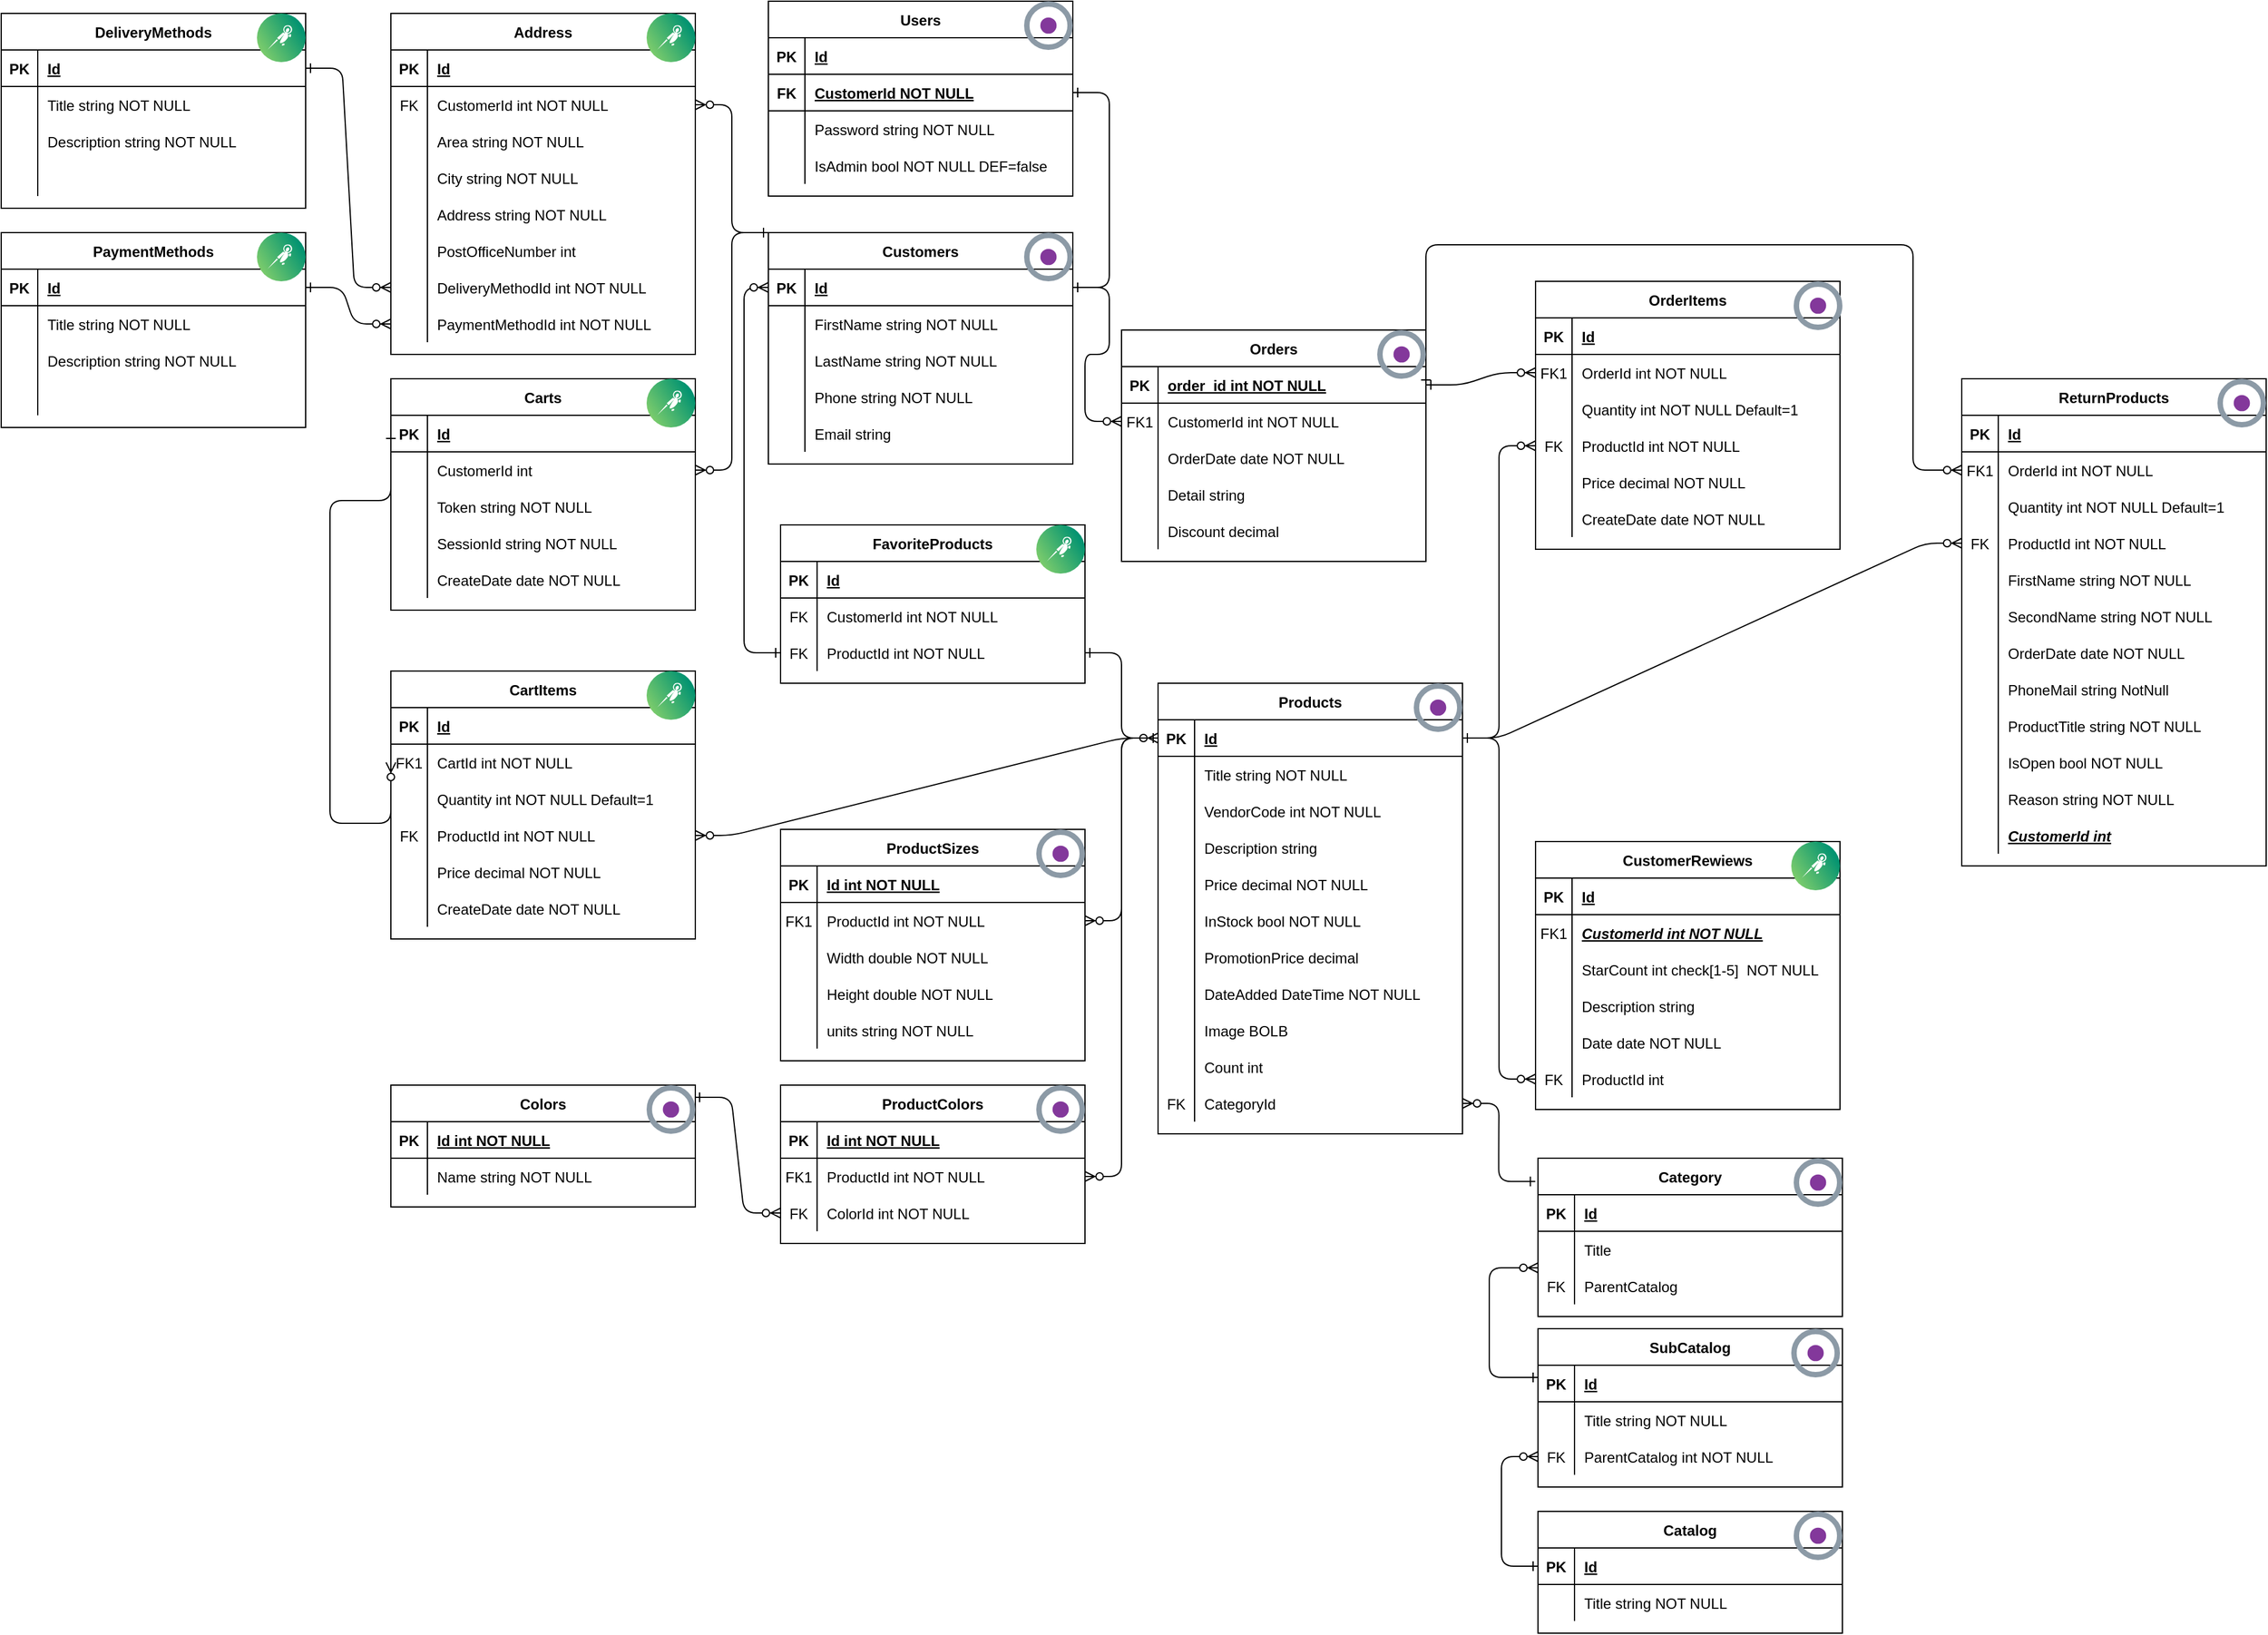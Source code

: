 <mxfile version="21.6.9" type="device">
  <diagram id="R2lEEEUBdFMjLlhIrx00" name="Page-1">
    <mxGraphModel dx="1786" dy="1631" grid="1" gridSize="10" guides="1" tooltips="1" connect="1" arrows="1" fold="1" page="1" pageScale="1" pageWidth="850" pageHeight="1100" math="0" shadow="0" extFonts="Permanent Marker^https://fonts.googleapis.com/css?family=Permanent+Marker">
      <root>
        <mxCell id="0" />
        <mxCell id="1" parent="0" />
        <mxCell id="C-vyLk0tnHw3VtMMgP7b-12" value="" style="edgeStyle=entityRelationEdgeStyle;endArrow=ERzeroToMany;startArrow=ERone;endFill=1;startFill=0;" parent="1" source="C-vyLk0tnHw3VtMMgP7b-3" target="C-vyLk0tnHw3VtMMgP7b-17" edge="1">
          <mxGeometry width="100" height="100" relative="1" as="geometry">
            <mxPoint x="400" y="180" as="sourcePoint" />
            <mxPoint x="460" y="205" as="targetPoint" />
          </mxGeometry>
        </mxCell>
        <mxCell id="C-vyLk0tnHw3VtMMgP7b-2" value="Orders" style="shape=table;startSize=30;container=1;collapsible=1;childLayout=tableLayout;fixedRows=1;rowLines=0;fontStyle=1;align=center;resizeLast=1;" parent="1" vertex="1">
          <mxGeometry x="90" y="-170" width="250" height="190" as="geometry" />
        </mxCell>
        <mxCell id="C-vyLk0tnHw3VtMMgP7b-3" value="" style="shape=partialRectangle;collapsible=0;dropTarget=0;pointerEvents=0;fillColor=none;points=[[0,0.5],[1,0.5]];portConstraint=eastwest;top=0;left=0;right=0;bottom=1;" parent="C-vyLk0tnHw3VtMMgP7b-2" vertex="1">
          <mxGeometry y="30" width="250" height="30" as="geometry" />
        </mxCell>
        <mxCell id="C-vyLk0tnHw3VtMMgP7b-4" value="PK" style="shape=partialRectangle;overflow=hidden;connectable=0;fillColor=none;top=0;left=0;bottom=0;right=0;fontStyle=1;" parent="C-vyLk0tnHw3VtMMgP7b-3" vertex="1">
          <mxGeometry width="30" height="30" as="geometry">
            <mxRectangle width="30" height="30" as="alternateBounds" />
          </mxGeometry>
        </mxCell>
        <mxCell id="C-vyLk0tnHw3VtMMgP7b-5" value="order_id int NOT NULL " style="shape=partialRectangle;overflow=hidden;connectable=0;fillColor=none;top=0;left=0;bottom=0;right=0;align=left;spacingLeft=6;fontStyle=5;" parent="C-vyLk0tnHw3VtMMgP7b-3" vertex="1">
          <mxGeometry x="30" width="220" height="30" as="geometry">
            <mxRectangle width="220" height="30" as="alternateBounds" />
          </mxGeometry>
        </mxCell>
        <mxCell id="C-vyLk0tnHw3VtMMgP7b-6" value="" style="shape=partialRectangle;collapsible=0;dropTarget=0;pointerEvents=0;fillColor=none;points=[[0,0.5],[1,0.5]];portConstraint=eastwest;top=0;left=0;right=0;bottom=0;" parent="C-vyLk0tnHw3VtMMgP7b-2" vertex="1">
          <mxGeometry y="60" width="250" height="30" as="geometry" />
        </mxCell>
        <mxCell id="C-vyLk0tnHw3VtMMgP7b-7" value="FK1" style="shape=partialRectangle;overflow=hidden;connectable=0;fillColor=none;top=0;left=0;bottom=0;right=0;" parent="C-vyLk0tnHw3VtMMgP7b-6" vertex="1">
          <mxGeometry width="30" height="30" as="geometry">
            <mxRectangle width="30" height="30" as="alternateBounds" />
          </mxGeometry>
        </mxCell>
        <mxCell id="C-vyLk0tnHw3VtMMgP7b-8" value="CustomerId int NOT NULL" style="shape=partialRectangle;overflow=hidden;connectable=0;fillColor=none;top=0;left=0;bottom=0;right=0;align=left;spacingLeft=6;" parent="C-vyLk0tnHw3VtMMgP7b-6" vertex="1">
          <mxGeometry x="30" width="220" height="30" as="geometry">
            <mxRectangle width="220" height="30" as="alternateBounds" />
          </mxGeometry>
        </mxCell>
        <mxCell id="C-vyLk0tnHw3VtMMgP7b-9" value="" style="shape=partialRectangle;collapsible=0;dropTarget=0;pointerEvents=0;fillColor=none;points=[[0,0.5],[1,0.5]];portConstraint=eastwest;top=0;left=0;right=0;bottom=0;" parent="C-vyLk0tnHw3VtMMgP7b-2" vertex="1">
          <mxGeometry y="90" width="250" height="30" as="geometry" />
        </mxCell>
        <mxCell id="C-vyLk0tnHw3VtMMgP7b-10" value="" style="shape=partialRectangle;overflow=hidden;connectable=0;fillColor=none;top=0;left=0;bottom=0;right=0;" parent="C-vyLk0tnHw3VtMMgP7b-9" vertex="1">
          <mxGeometry width="30" height="30" as="geometry">
            <mxRectangle width="30" height="30" as="alternateBounds" />
          </mxGeometry>
        </mxCell>
        <mxCell id="C-vyLk0tnHw3VtMMgP7b-11" value="OrderDate date NOT NULL" style="shape=partialRectangle;overflow=hidden;connectable=0;fillColor=none;top=0;left=0;bottom=0;right=0;align=left;spacingLeft=6;" parent="C-vyLk0tnHw3VtMMgP7b-9" vertex="1">
          <mxGeometry x="30" width="220" height="30" as="geometry">
            <mxRectangle width="220" height="30" as="alternateBounds" />
          </mxGeometry>
        </mxCell>
        <mxCell id="CPskCw09zOQUHFr63qs7-3" style="shape=partialRectangle;collapsible=0;dropTarget=0;pointerEvents=0;fillColor=none;points=[[0,0.5],[1,0.5]];portConstraint=eastwest;top=0;left=0;right=0;bottom=0;" parent="C-vyLk0tnHw3VtMMgP7b-2" vertex="1">
          <mxGeometry y="120" width="250" height="30" as="geometry" />
        </mxCell>
        <mxCell id="CPskCw09zOQUHFr63qs7-4" style="shape=partialRectangle;overflow=hidden;connectable=0;fillColor=none;top=0;left=0;bottom=0;right=0;" parent="CPskCw09zOQUHFr63qs7-3" vertex="1">
          <mxGeometry width="30" height="30" as="geometry">
            <mxRectangle width="30" height="30" as="alternateBounds" />
          </mxGeometry>
        </mxCell>
        <mxCell id="CPskCw09zOQUHFr63qs7-5" value="Detail string " style="shape=partialRectangle;overflow=hidden;connectable=0;fillColor=none;top=0;left=0;bottom=0;right=0;align=left;spacingLeft=6;" parent="CPskCw09zOQUHFr63qs7-3" vertex="1">
          <mxGeometry x="30" width="220" height="30" as="geometry">
            <mxRectangle width="220" height="30" as="alternateBounds" />
          </mxGeometry>
        </mxCell>
        <mxCell id="CPskCw09zOQUHFr63qs7-16" style="shape=partialRectangle;collapsible=0;dropTarget=0;pointerEvents=0;fillColor=none;points=[[0,0.5],[1,0.5]];portConstraint=eastwest;top=0;left=0;right=0;bottom=0;" parent="C-vyLk0tnHw3VtMMgP7b-2" vertex="1">
          <mxGeometry y="150" width="250" height="30" as="geometry" />
        </mxCell>
        <mxCell id="CPskCw09zOQUHFr63qs7-17" style="shape=partialRectangle;overflow=hidden;connectable=0;fillColor=none;top=0;left=0;bottom=0;right=0;" parent="CPskCw09zOQUHFr63qs7-16" vertex="1">
          <mxGeometry width="30" height="30" as="geometry">
            <mxRectangle width="30" height="30" as="alternateBounds" />
          </mxGeometry>
        </mxCell>
        <mxCell id="CPskCw09zOQUHFr63qs7-18" value="Discount decimal" style="shape=partialRectangle;overflow=hidden;connectable=0;fillColor=none;top=0;left=0;bottom=0;right=0;align=left;spacingLeft=6;" parent="CPskCw09zOQUHFr63qs7-16" vertex="1">
          <mxGeometry x="30" width="220" height="30" as="geometry">
            <mxRectangle width="220" height="30" as="alternateBounds" />
          </mxGeometry>
        </mxCell>
        <mxCell id="C-vyLk0tnHw3VtMMgP7b-13" value="OrderItems" style="shape=table;startSize=30;container=1;collapsible=1;childLayout=tableLayout;fixedRows=1;rowLines=0;fontStyle=1;align=center;resizeLast=1;" parent="1" vertex="1">
          <mxGeometry x="430" y="-210" width="250" height="220" as="geometry" />
        </mxCell>
        <mxCell id="C-vyLk0tnHw3VtMMgP7b-14" value="" style="shape=partialRectangle;collapsible=0;dropTarget=0;pointerEvents=0;fillColor=none;points=[[0,0.5],[1,0.5]];portConstraint=eastwest;top=0;left=0;right=0;bottom=1;" parent="C-vyLk0tnHw3VtMMgP7b-13" vertex="1">
          <mxGeometry y="30" width="250" height="30" as="geometry" />
        </mxCell>
        <mxCell id="C-vyLk0tnHw3VtMMgP7b-15" value="PK" style="shape=partialRectangle;overflow=hidden;connectable=0;fillColor=none;top=0;left=0;bottom=0;right=0;fontStyle=1;" parent="C-vyLk0tnHw3VtMMgP7b-14" vertex="1">
          <mxGeometry width="30" height="30" as="geometry">
            <mxRectangle width="30" height="30" as="alternateBounds" />
          </mxGeometry>
        </mxCell>
        <mxCell id="C-vyLk0tnHw3VtMMgP7b-16" value="Id" style="shape=partialRectangle;overflow=hidden;connectable=0;fillColor=none;top=0;left=0;bottom=0;right=0;align=left;spacingLeft=6;fontStyle=5;" parent="C-vyLk0tnHw3VtMMgP7b-14" vertex="1">
          <mxGeometry x="30" width="220" height="30" as="geometry">
            <mxRectangle width="220" height="30" as="alternateBounds" />
          </mxGeometry>
        </mxCell>
        <mxCell id="C-vyLk0tnHw3VtMMgP7b-17" value="" style="shape=partialRectangle;collapsible=0;dropTarget=0;pointerEvents=0;fillColor=none;points=[[0,0.5],[1,0.5]];portConstraint=eastwest;top=0;left=0;right=0;bottom=0;" parent="C-vyLk0tnHw3VtMMgP7b-13" vertex="1">
          <mxGeometry y="60" width="250" height="30" as="geometry" />
        </mxCell>
        <mxCell id="C-vyLk0tnHw3VtMMgP7b-18" value="FK1" style="shape=partialRectangle;overflow=hidden;connectable=0;fillColor=none;top=0;left=0;bottom=0;right=0;" parent="C-vyLk0tnHw3VtMMgP7b-17" vertex="1">
          <mxGeometry width="30" height="30" as="geometry">
            <mxRectangle width="30" height="30" as="alternateBounds" />
          </mxGeometry>
        </mxCell>
        <mxCell id="C-vyLk0tnHw3VtMMgP7b-19" value="OrderId int NOT NULL" style="shape=partialRectangle;overflow=hidden;connectable=0;fillColor=none;top=0;left=0;bottom=0;right=0;align=left;spacingLeft=6;" parent="C-vyLk0tnHw3VtMMgP7b-17" vertex="1">
          <mxGeometry x="30" width="220" height="30" as="geometry">
            <mxRectangle width="220" height="30" as="alternateBounds" />
          </mxGeometry>
        </mxCell>
        <mxCell id="C-vyLk0tnHw3VtMMgP7b-20" value="" style="shape=partialRectangle;collapsible=0;dropTarget=0;pointerEvents=0;fillColor=none;points=[[0,0.5],[1,0.5]];portConstraint=eastwest;top=0;left=0;right=0;bottom=0;" parent="C-vyLk0tnHw3VtMMgP7b-13" vertex="1">
          <mxGeometry y="90" width="250" height="30" as="geometry" />
        </mxCell>
        <mxCell id="C-vyLk0tnHw3VtMMgP7b-21" value="" style="shape=partialRectangle;overflow=hidden;connectable=0;fillColor=none;top=0;left=0;bottom=0;right=0;" parent="C-vyLk0tnHw3VtMMgP7b-20" vertex="1">
          <mxGeometry width="30" height="30" as="geometry">
            <mxRectangle width="30" height="30" as="alternateBounds" />
          </mxGeometry>
        </mxCell>
        <mxCell id="C-vyLk0tnHw3VtMMgP7b-22" value="Quantity int NOT NULL Default=1" style="shape=partialRectangle;overflow=hidden;connectable=0;fillColor=none;top=0;left=0;bottom=0;right=0;align=left;spacingLeft=6;" parent="C-vyLk0tnHw3VtMMgP7b-20" vertex="1">
          <mxGeometry x="30" width="220" height="30" as="geometry">
            <mxRectangle width="220" height="30" as="alternateBounds" />
          </mxGeometry>
        </mxCell>
        <mxCell id="CPskCw09zOQUHFr63qs7-6" style="shape=partialRectangle;collapsible=0;dropTarget=0;pointerEvents=0;fillColor=none;points=[[0,0.5],[1,0.5]];portConstraint=eastwest;top=0;left=0;right=0;bottom=0;" parent="C-vyLk0tnHw3VtMMgP7b-13" vertex="1">
          <mxGeometry y="120" width="250" height="30" as="geometry" />
        </mxCell>
        <mxCell id="CPskCw09zOQUHFr63qs7-7" value="FK" style="shape=partialRectangle;overflow=hidden;connectable=0;fillColor=none;top=0;left=0;bottom=0;right=0;" parent="CPskCw09zOQUHFr63qs7-6" vertex="1">
          <mxGeometry width="30" height="30" as="geometry">
            <mxRectangle width="30" height="30" as="alternateBounds" />
          </mxGeometry>
        </mxCell>
        <mxCell id="CPskCw09zOQUHFr63qs7-8" value="ProductId int NOT NULL" style="shape=partialRectangle;overflow=hidden;connectable=0;fillColor=none;top=0;left=0;bottom=0;right=0;align=left;spacingLeft=6;" parent="CPskCw09zOQUHFr63qs7-6" vertex="1">
          <mxGeometry x="30" width="220" height="30" as="geometry">
            <mxRectangle width="220" height="30" as="alternateBounds" />
          </mxGeometry>
        </mxCell>
        <mxCell id="CPskCw09zOQUHFr63qs7-10" style="shape=partialRectangle;collapsible=0;dropTarget=0;pointerEvents=0;fillColor=none;points=[[0,0.5],[1,0.5]];portConstraint=eastwest;top=0;left=0;right=0;bottom=0;" parent="C-vyLk0tnHw3VtMMgP7b-13" vertex="1">
          <mxGeometry y="150" width="250" height="30" as="geometry" />
        </mxCell>
        <mxCell id="CPskCw09zOQUHFr63qs7-11" style="shape=partialRectangle;overflow=hidden;connectable=0;fillColor=none;top=0;left=0;bottom=0;right=0;" parent="CPskCw09zOQUHFr63qs7-10" vertex="1">
          <mxGeometry width="30" height="30" as="geometry">
            <mxRectangle width="30" height="30" as="alternateBounds" />
          </mxGeometry>
        </mxCell>
        <mxCell id="CPskCw09zOQUHFr63qs7-12" value="Price decimal NOT NULL" style="shape=partialRectangle;overflow=hidden;connectable=0;fillColor=none;top=0;left=0;bottom=0;right=0;align=left;spacingLeft=6;" parent="CPskCw09zOQUHFr63qs7-10" vertex="1">
          <mxGeometry x="30" width="220" height="30" as="geometry">
            <mxRectangle width="220" height="30" as="alternateBounds" />
          </mxGeometry>
        </mxCell>
        <mxCell id="CPskCw09zOQUHFr63qs7-13" style="shape=partialRectangle;collapsible=0;dropTarget=0;pointerEvents=0;fillColor=none;points=[[0,0.5],[1,0.5]];portConstraint=eastwest;top=0;left=0;right=0;bottom=0;" parent="C-vyLk0tnHw3VtMMgP7b-13" vertex="1">
          <mxGeometry y="180" width="250" height="30" as="geometry" />
        </mxCell>
        <mxCell id="CPskCw09zOQUHFr63qs7-14" style="shape=partialRectangle;overflow=hidden;connectable=0;fillColor=none;top=0;left=0;bottom=0;right=0;" parent="CPskCw09zOQUHFr63qs7-13" vertex="1">
          <mxGeometry width="30" height="30" as="geometry">
            <mxRectangle width="30" height="30" as="alternateBounds" />
          </mxGeometry>
        </mxCell>
        <mxCell id="CPskCw09zOQUHFr63qs7-15" value="CreateDate date NOT NULL" style="shape=partialRectangle;overflow=hidden;connectable=0;fillColor=none;top=0;left=0;bottom=0;right=0;align=left;spacingLeft=6;" parent="CPskCw09zOQUHFr63qs7-13" vertex="1">
          <mxGeometry x="30" width="220" height="30" as="geometry">
            <mxRectangle width="220" height="30" as="alternateBounds" />
          </mxGeometry>
        </mxCell>
        <mxCell id="C-vyLk0tnHw3VtMMgP7b-23" value="Products" style="shape=table;startSize=30;container=1;collapsible=1;childLayout=tableLayout;fixedRows=1;rowLines=0;fontStyle=1;align=center;resizeLast=1;" parent="1" vertex="1">
          <mxGeometry x="120" y="120" width="250" height="370" as="geometry" />
        </mxCell>
        <mxCell id="C-vyLk0tnHw3VtMMgP7b-24" value="" style="shape=partialRectangle;collapsible=0;dropTarget=0;pointerEvents=0;fillColor=none;points=[[0,0.5],[1,0.5]];portConstraint=eastwest;top=0;left=0;right=0;bottom=1;" parent="C-vyLk0tnHw3VtMMgP7b-23" vertex="1">
          <mxGeometry y="30" width="250" height="30" as="geometry" />
        </mxCell>
        <mxCell id="C-vyLk0tnHw3VtMMgP7b-25" value="PK" style="shape=partialRectangle;overflow=hidden;connectable=0;fillColor=none;top=0;left=0;bottom=0;right=0;fontStyle=1;" parent="C-vyLk0tnHw3VtMMgP7b-24" vertex="1">
          <mxGeometry width="30" height="30" as="geometry">
            <mxRectangle width="30" height="30" as="alternateBounds" />
          </mxGeometry>
        </mxCell>
        <mxCell id="C-vyLk0tnHw3VtMMgP7b-26" value="Id" style="shape=partialRectangle;overflow=hidden;connectable=0;fillColor=none;top=0;left=0;bottom=0;right=0;align=left;spacingLeft=6;fontStyle=5;" parent="C-vyLk0tnHw3VtMMgP7b-24" vertex="1">
          <mxGeometry x="30" width="220" height="30" as="geometry">
            <mxRectangle width="220" height="30" as="alternateBounds" />
          </mxGeometry>
        </mxCell>
        <mxCell id="C-vyLk0tnHw3VtMMgP7b-27" value="" style="shape=partialRectangle;collapsible=0;dropTarget=0;pointerEvents=0;fillColor=none;points=[[0,0.5],[1,0.5]];portConstraint=eastwest;top=0;left=0;right=0;bottom=0;" parent="C-vyLk0tnHw3VtMMgP7b-23" vertex="1">
          <mxGeometry y="60" width="250" height="30" as="geometry" />
        </mxCell>
        <mxCell id="C-vyLk0tnHw3VtMMgP7b-28" value="" style="shape=partialRectangle;overflow=hidden;connectable=0;fillColor=none;top=0;left=0;bottom=0;right=0;" parent="C-vyLk0tnHw3VtMMgP7b-27" vertex="1">
          <mxGeometry width="30" height="30" as="geometry">
            <mxRectangle width="30" height="30" as="alternateBounds" />
          </mxGeometry>
        </mxCell>
        <mxCell id="C-vyLk0tnHw3VtMMgP7b-29" value="Title string NOT NULL" style="shape=partialRectangle;overflow=hidden;connectable=0;fillColor=none;top=0;left=0;bottom=0;right=0;align=left;spacingLeft=6;" parent="C-vyLk0tnHw3VtMMgP7b-27" vertex="1">
          <mxGeometry x="30" width="220" height="30" as="geometry">
            <mxRectangle width="220" height="30" as="alternateBounds" />
          </mxGeometry>
        </mxCell>
        <mxCell id="4uiklRCBkXoB1rBSql-d-25" style="shape=partialRectangle;collapsible=0;dropTarget=0;pointerEvents=0;fillColor=none;points=[[0,0.5],[1,0.5]];portConstraint=eastwest;top=0;left=0;right=0;bottom=0;" parent="C-vyLk0tnHw3VtMMgP7b-23" vertex="1">
          <mxGeometry y="90" width="250" height="30" as="geometry" />
        </mxCell>
        <mxCell id="4uiklRCBkXoB1rBSql-d-26" style="shape=partialRectangle;overflow=hidden;connectable=0;fillColor=none;top=0;left=0;bottom=0;right=0;" parent="4uiklRCBkXoB1rBSql-d-25" vertex="1">
          <mxGeometry width="30" height="30" as="geometry">
            <mxRectangle width="30" height="30" as="alternateBounds" />
          </mxGeometry>
        </mxCell>
        <mxCell id="4uiklRCBkXoB1rBSql-d-27" value="VendorCode int NOT NULL" style="shape=partialRectangle;overflow=hidden;connectable=0;fillColor=none;top=0;left=0;bottom=0;right=0;align=left;spacingLeft=6;" parent="4uiklRCBkXoB1rBSql-d-25" vertex="1">
          <mxGeometry x="30" width="220" height="30" as="geometry">
            <mxRectangle width="220" height="30" as="alternateBounds" />
          </mxGeometry>
        </mxCell>
        <mxCell id="4uiklRCBkXoB1rBSql-d-1" style="shape=partialRectangle;collapsible=0;dropTarget=0;pointerEvents=0;fillColor=none;points=[[0,0.5],[1,0.5]];portConstraint=eastwest;top=0;left=0;right=0;bottom=0;" parent="C-vyLk0tnHw3VtMMgP7b-23" vertex="1">
          <mxGeometry y="120" width="250" height="30" as="geometry" />
        </mxCell>
        <mxCell id="4uiklRCBkXoB1rBSql-d-2" style="shape=partialRectangle;overflow=hidden;connectable=0;fillColor=none;top=0;left=0;bottom=0;right=0;" parent="4uiklRCBkXoB1rBSql-d-1" vertex="1">
          <mxGeometry width="30" height="30" as="geometry">
            <mxRectangle width="30" height="30" as="alternateBounds" />
          </mxGeometry>
        </mxCell>
        <mxCell id="4uiklRCBkXoB1rBSql-d-3" value="Description string" style="shape=partialRectangle;overflow=hidden;connectable=0;fillColor=none;top=0;left=0;bottom=0;right=0;align=left;spacingLeft=6;" parent="4uiklRCBkXoB1rBSql-d-1" vertex="1">
          <mxGeometry x="30" width="220" height="30" as="geometry">
            <mxRectangle width="220" height="30" as="alternateBounds" />
          </mxGeometry>
        </mxCell>
        <mxCell id="4uiklRCBkXoB1rBSql-d-4" style="shape=partialRectangle;collapsible=0;dropTarget=0;pointerEvents=0;fillColor=none;points=[[0,0.5],[1,0.5]];portConstraint=eastwest;top=0;left=0;right=0;bottom=0;" parent="C-vyLk0tnHw3VtMMgP7b-23" vertex="1">
          <mxGeometry y="150" width="250" height="30" as="geometry" />
        </mxCell>
        <mxCell id="4uiklRCBkXoB1rBSql-d-5" style="shape=partialRectangle;overflow=hidden;connectable=0;fillColor=none;top=0;left=0;bottom=0;right=0;" parent="4uiklRCBkXoB1rBSql-d-4" vertex="1">
          <mxGeometry width="30" height="30" as="geometry">
            <mxRectangle width="30" height="30" as="alternateBounds" />
          </mxGeometry>
        </mxCell>
        <mxCell id="4uiklRCBkXoB1rBSql-d-6" value="Price decimal NOT NULL" style="shape=partialRectangle;overflow=hidden;connectable=0;fillColor=none;top=0;left=0;bottom=0;right=0;align=left;spacingLeft=6;" parent="4uiklRCBkXoB1rBSql-d-4" vertex="1">
          <mxGeometry x="30" width="220" height="30" as="geometry">
            <mxRectangle width="220" height="30" as="alternateBounds" />
          </mxGeometry>
        </mxCell>
        <mxCell id="4uiklRCBkXoB1rBSql-d-7" style="shape=partialRectangle;collapsible=0;dropTarget=0;pointerEvents=0;fillColor=none;points=[[0,0.5],[1,0.5]];portConstraint=eastwest;top=0;left=0;right=0;bottom=0;" parent="C-vyLk0tnHw3VtMMgP7b-23" vertex="1">
          <mxGeometry y="180" width="250" height="30" as="geometry" />
        </mxCell>
        <mxCell id="4uiklRCBkXoB1rBSql-d-8" style="shape=partialRectangle;overflow=hidden;connectable=0;fillColor=none;top=0;left=0;bottom=0;right=0;" parent="4uiklRCBkXoB1rBSql-d-7" vertex="1">
          <mxGeometry width="30" height="30" as="geometry">
            <mxRectangle width="30" height="30" as="alternateBounds" />
          </mxGeometry>
        </mxCell>
        <mxCell id="4uiklRCBkXoB1rBSql-d-9" value="InStock bool NOT NULL" style="shape=partialRectangle;overflow=hidden;connectable=0;fillColor=none;top=0;left=0;bottom=0;right=0;align=left;spacingLeft=6;" parent="4uiklRCBkXoB1rBSql-d-7" vertex="1">
          <mxGeometry x="30" width="220" height="30" as="geometry">
            <mxRectangle width="220" height="30" as="alternateBounds" />
          </mxGeometry>
        </mxCell>
        <mxCell id="4uiklRCBkXoB1rBSql-d-10" style="shape=partialRectangle;collapsible=0;dropTarget=0;pointerEvents=0;fillColor=none;points=[[0,0.5],[1,0.5]];portConstraint=eastwest;top=0;left=0;right=0;bottom=0;" parent="C-vyLk0tnHw3VtMMgP7b-23" vertex="1">
          <mxGeometry y="210" width="250" height="30" as="geometry" />
        </mxCell>
        <mxCell id="4uiklRCBkXoB1rBSql-d-11" style="shape=partialRectangle;overflow=hidden;connectable=0;fillColor=none;top=0;left=0;bottom=0;right=0;" parent="4uiklRCBkXoB1rBSql-d-10" vertex="1">
          <mxGeometry width="30" height="30" as="geometry">
            <mxRectangle width="30" height="30" as="alternateBounds" />
          </mxGeometry>
        </mxCell>
        <mxCell id="4uiklRCBkXoB1rBSql-d-12" value="PromotionPrice decimal" style="shape=partialRectangle;overflow=hidden;connectable=0;fillColor=none;top=0;left=0;bottom=0;right=0;align=left;spacingLeft=6;" parent="4uiklRCBkXoB1rBSql-d-10" vertex="1">
          <mxGeometry x="30" width="220" height="30" as="geometry">
            <mxRectangle width="220" height="30" as="alternateBounds" />
          </mxGeometry>
        </mxCell>
        <mxCell id="4uiklRCBkXoB1rBSql-d-13" style="shape=partialRectangle;collapsible=0;dropTarget=0;pointerEvents=0;fillColor=none;points=[[0,0.5],[1,0.5]];portConstraint=eastwest;top=0;left=0;right=0;bottom=0;" parent="C-vyLk0tnHw3VtMMgP7b-23" vertex="1">
          <mxGeometry y="240" width="250" height="30" as="geometry" />
        </mxCell>
        <mxCell id="4uiklRCBkXoB1rBSql-d-14" style="shape=partialRectangle;overflow=hidden;connectable=0;fillColor=none;top=0;left=0;bottom=0;right=0;" parent="4uiklRCBkXoB1rBSql-d-13" vertex="1">
          <mxGeometry width="30" height="30" as="geometry">
            <mxRectangle width="30" height="30" as="alternateBounds" />
          </mxGeometry>
        </mxCell>
        <mxCell id="4uiklRCBkXoB1rBSql-d-15" value="DateAdded DateTime NOT NULL" style="shape=partialRectangle;overflow=hidden;connectable=0;fillColor=none;top=0;left=0;bottom=0;right=0;align=left;spacingLeft=6;" parent="4uiklRCBkXoB1rBSql-d-13" vertex="1">
          <mxGeometry x="30" width="220" height="30" as="geometry">
            <mxRectangle width="220" height="30" as="alternateBounds" />
          </mxGeometry>
        </mxCell>
        <mxCell id="4uiklRCBkXoB1rBSql-d-19" style="shape=partialRectangle;collapsible=0;dropTarget=0;pointerEvents=0;fillColor=none;points=[[0,0.5],[1,0.5]];portConstraint=eastwest;top=0;left=0;right=0;bottom=0;" parent="C-vyLk0tnHw3VtMMgP7b-23" vertex="1">
          <mxGeometry y="270" width="250" height="30" as="geometry" />
        </mxCell>
        <mxCell id="4uiklRCBkXoB1rBSql-d-20" style="shape=partialRectangle;overflow=hidden;connectable=0;fillColor=none;top=0;left=0;bottom=0;right=0;" parent="4uiklRCBkXoB1rBSql-d-19" vertex="1">
          <mxGeometry width="30" height="30" as="geometry">
            <mxRectangle width="30" height="30" as="alternateBounds" />
          </mxGeometry>
        </mxCell>
        <mxCell id="4uiklRCBkXoB1rBSql-d-21" value="Image BOLB" style="shape=partialRectangle;overflow=hidden;connectable=0;fillColor=none;top=0;left=0;bottom=0;right=0;align=left;spacingLeft=6;" parent="4uiklRCBkXoB1rBSql-d-19" vertex="1">
          <mxGeometry x="30" width="220" height="30" as="geometry">
            <mxRectangle width="220" height="30" as="alternateBounds" />
          </mxGeometry>
        </mxCell>
        <mxCell id="4uiklRCBkXoB1rBSql-d-22" style="shape=partialRectangle;collapsible=0;dropTarget=0;pointerEvents=0;fillColor=none;points=[[0,0.5],[1,0.5]];portConstraint=eastwest;top=0;left=0;right=0;bottom=0;" parent="C-vyLk0tnHw3VtMMgP7b-23" vertex="1">
          <mxGeometry y="300" width="250" height="30" as="geometry" />
        </mxCell>
        <mxCell id="4uiklRCBkXoB1rBSql-d-23" style="shape=partialRectangle;overflow=hidden;connectable=0;fillColor=none;top=0;left=0;bottom=0;right=0;" parent="4uiklRCBkXoB1rBSql-d-22" vertex="1">
          <mxGeometry width="30" height="30" as="geometry">
            <mxRectangle width="30" height="30" as="alternateBounds" />
          </mxGeometry>
        </mxCell>
        <mxCell id="4uiklRCBkXoB1rBSql-d-24" value="Count int" style="shape=partialRectangle;overflow=hidden;connectable=0;fillColor=none;top=0;left=0;bottom=0;right=0;align=left;spacingLeft=6;" parent="4uiklRCBkXoB1rBSql-d-22" vertex="1">
          <mxGeometry x="30" width="220" height="30" as="geometry">
            <mxRectangle width="220" height="30" as="alternateBounds" />
          </mxGeometry>
        </mxCell>
        <mxCell id="4uiklRCBkXoB1rBSql-d-42" style="shape=partialRectangle;collapsible=0;dropTarget=0;pointerEvents=0;fillColor=none;points=[[0,0.5],[1,0.5]];portConstraint=eastwest;top=0;left=0;right=0;bottom=0;" parent="C-vyLk0tnHw3VtMMgP7b-23" vertex="1">
          <mxGeometry y="330" width="250" height="30" as="geometry" />
        </mxCell>
        <mxCell id="4uiklRCBkXoB1rBSql-d-43" value="FK" style="shape=partialRectangle;overflow=hidden;connectable=0;fillColor=none;top=0;left=0;bottom=0;right=0;" parent="4uiklRCBkXoB1rBSql-d-42" vertex="1">
          <mxGeometry width="30" height="30" as="geometry">
            <mxRectangle width="30" height="30" as="alternateBounds" />
          </mxGeometry>
        </mxCell>
        <mxCell id="4uiklRCBkXoB1rBSql-d-44" value="CategoryId" style="shape=partialRectangle;overflow=hidden;connectable=0;fillColor=none;top=0;left=0;bottom=0;right=0;align=left;spacingLeft=6;" parent="4uiklRCBkXoB1rBSql-d-42" vertex="1">
          <mxGeometry x="30" width="220" height="30" as="geometry">
            <mxRectangle width="220" height="30" as="alternateBounds" />
          </mxGeometry>
        </mxCell>
        <mxCell id="4uiklRCBkXoB1rBSql-d-28" value="ProductSizes" style="shape=table;startSize=30;container=1;collapsible=1;childLayout=tableLayout;fixedRows=1;rowLines=0;fontStyle=1;align=center;resizeLast=1;" parent="1" vertex="1">
          <mxGeometry x="-190" y="240" width="250" height="190" as="geometry" />
        </mxCell>
        <mxCell id="4uiklRCBkXoB1rBSql-d-29" value="" style="shape=partialRectangle;collapsible=0;dropTarget=0;pointerEvents=0;fillColor=none;points=[[0,0.5],[1,0.5]];portConstraint=eastwest;top=0;left=0;right=0;bottom=1;" parent="4uiklRCBkXoB1rBSql-d-28" vertex="1">
          <mxGeometry y="30" width="250" height="30" as="geometry" />
        </mxCell>
        <mxCell id="4uiklRCBkXoB1rBSql-d-30" value="PK" style="shape=partialRectangle;overflow=hidden;connectable=0;fillColor=none;top=0;left=0;bottom=0;right=0;fontStyle=1;" parent="4uiklRCBkXoB1rBSql-d-29" vertex="1">
          <mxGeometry width="30" height="30" as="geometry">
            <mxRectangle width="30" height="30" as="alternateBounds" />
          </mxGeometry>
        </mxCell>
        <mxCell id="4uiklRCBkXoB1rBSql-d-31" value="Id int NOT NULL " style="shape=partialRectangle;overflow=hidden;connectable=0;fillColor=none;top=0;left=0;bottom=0;right=0;align=left;spacingLeft=6;fontStyle=5;" parent="4uiklRCBkXoB1rBSql-d-29" vertex="1">
          <mxGeometry x="30" width="220" height="30" as="geometry">
            <mxRectangle width="220" height="30" as="alternateBounds" />
          </mxGeometry>
        </mxCell>
        <mxCell id="4uiklRCBkXoB1rBSql-d-32" value="" style="shape=partialRectangle;collapsible=0;dropTarget=0;pointerEvents=0;fillColor=none;points=[[0,0.5],[1,0.5]];portConstraint=eastwest;top=0;left=0;right=0;bottom=0;" parent="4uiklRCBkXoB1rBSql-d-28" vertex="1">
          <mxGeometry y="60" width="250" height="30" as="geometry" />
        </mxCell>
        <mxCell id="4uiklRCBkXoB1rBSql-d-33" value="FK1" style="shape=partialRectangle;overflow=hidden;connectable=0;fillColor=none;top=0;left=0;bottom=0;right=0;" parent="4uiklRCBkXoB1rBSql-d-32" vertex="1">
          <mxGeometry width="30" height="30" as="geometry">
            <mxRectangle width="30" height="30" as="alternateBounds" />
          </mxGeometry>
        </mxCell>
        <mxCell id="4uiklRCBkXoB1rBSql-d-34" value="ProductId int NOT NULL" style="shape=partialRectangle;overflow=hidden;connectable=0;fillColor=none;top=0;left=0;bottom=0;right=0;align=left;spacingLeft=6;" parent="4uiklRCBkXoB1rBSql-d-32" vertex="1">
          <mxGeometry x="30" width="220" height="30" as="geometry">
            <mxRectangle width="220" height="30" as="alternateBounds" />
          </mxGeometry>
        </mxCell>
        <mxCell id="4uiklRCBkXoB1rBSql-d-35" value="" style="shape=partialRectangle;collapsible=0;dropTarget=0;pointerEvents=0;fillColor=none;points=[[0,0.5],[1,0.5]];portConstraint=eastwest;top=0;left=0;right=0;bottom=0;" parent="4uiklRCBkXoB1rBSql-d-28" vertex="1">
          <mxGeometry y="90" width="250" height="30" as="geometry" />
        </mxCell>
        <mxCell id="4uiklRCBkXoB1rBSql-d-36" value="" style="shape=partialRectangle;overflow=hidden;connectable=0;fillColor=none;top=0;left=0;bottom=0;right=0;" parent="4uiklRCBkXoB1rBSql-d-35" vertex="1">
          <mxGeometry width="30" height="30" as="geometry">
            <mxRectangle width="30" height="30" as="alternateBounds" />
          </mxGeometry>
        </mxCell>
        <mxCell id="4uiklRCBkXoB1rBSql-d-37" value="Width double NOT NULL" style="shape=partialRectangle;overflow=hidden;connectable=0;fillColor=none;top=0;left=0;bottom=0;right=0;align=left;spacingLeft=6;" parent="4uiklRCBkXoB1rBSql-d-35" vertex="1">
          <mxGeometry x="30" width="220" height="30" as="geometry">
            <mxRectangle width="220" height="30" as="alternateBounds" />
          </mxGeometry>
        </mxCell>
        <mxCell id="4uiklRCBkXoB1rBSql-d-39" style="shape=partialRectangle;collapsible=0;dropTarget=0;pointerEvents=0;fillColor=none;points=[[0,0.5],[1,0.5]];portConstraint=eastwest;top=0;left=0;right=0;bottom=0;" parent="4uiklRCBkXoB1rBSql-d-28" vertex="1">
          <mxGeometry y="120" width="250" height="30" as="geometry" />
        </mxCell>
        <mxCell id="4uiklRCBkXoB1rBSql-d-40" style="shape=partialRectangle;overflow=hidden;connectable=0;fillColor=none;top=0;left=0;bottom=0;right=0;" parent="4uiklRCBkXoB1rBSql-d-39" vertex="1">
          <mxGeometry width="30" height="30" as="geometry">
            <mxRectangle width="30" height="30" as="alternateBounds" />
          </mxGeometry>
        </mxCell>
        <mxCell id="4uiklRCBkXoB1rBSql-d-41" value="Height double NOT NULL" style="shape=partialRectangle;overflow=hidden;connectable=0;fillColor=none;top=0;left=0;bottom=0;right=0;align=left;spacingLeft=6;" parent="4uiklRCBkXoB1rBSql-d-39" vertex="1">
          <mxGeometry x="30" width="220" height="30" as="geometry">
            <mxRectangle width="220" height="30" as="alternateBounds" />
          </mxGeometry>
        </mxCell>
        <mxCell id="4uiklRCBkXoB1rBSql-d-45" style="shape=partialRectangle;collapsible=0;dropTarget=0;pointerEvents=0;fillColor=none;points=[[0,0.5],[1,0.5]];portConstraint=eastwest;top=0;left=0;right=0;bottom=0;" parent="4uiklRCBkXoB1rBSql-d-28" vertex="1">
          <mxGeometry y="150" width="250" height="30" as="geometry" />
        </mxCell>
        <mxCell id="4uiklRCBkXoB1rBSql-d-46" style="shape=partialRectangle;overflow=hidden;connectable=0;fillColor=none;top=0;left=0;bottom=0;right=0;" parent="4uiklRCBkXoB1rBSql-d-45" vertex="1">
          <mxGeometry width="30" height="30" as="geometry">
            <mxRectangle width="30" height="30" as="alternateBounds" />
          </mxGeometry>
        </mxCell>
        <mxCell id="4uiklRCBkXoB1rBSql-d-47" value="units string NOT NULL" style="shape=partialRectangle;overflow=hidden;connectable=0;fillColor=none;top=0;left=0;bottom=0;right=0;align=left;spacingLeft=6;" parent="4uiklRCBkXoB1rBSql-d-45" vertex="1">
          <mxGeometry x="30" width="220" height="30" as="geometry">
            <mxRectangle width="220" height="30" as="alternateBounds" />
          </mxGeometry>
        </mxCell>
        <mxCell id="4uiklRCBkXoB1rBSql-d-38" value="" style="edgeStyle=entityRelationEdgeStyle;endArrow=ERzeroToMany;startArrow=ERone;endFill=1;startFill=0;entryX=1;entryY=0.5;entryDx=0;entryDy=0;exitX=0;exitY=0.5;exitDx=0;exitDy=0;" parent="1" source="C-vyLk0tnHw3VtMMgP7b-24" target="4uiklRCBkXoB1rBSql-d-32" edge="1">
          <mxGeometry width="100" height="100" relative="1" as="geometry">
            <mxPoint x="10" y="280" as="sourcePoint" />
            <mxPoint x="110" y="240" as="targetPoint" />
          </mxGeometry>
        </mxCell>
        <mxCell id="4uiklRCBkXoB1rBSql-d-48" value="CustomerRewiews" style="shape=table;startSize=30;container=1;collapsible=1;childLayout=tableLayout;fixedRows=1;rowLines=0;fontStyle=1;align=center;resizeLast=1;" parent="1" vertex="1">
          <mxGeometry x="430" y="250" width="250" height="220" as="geometry" />
        </mxCell>
        <mxCell id="4uiklRCBkXoB1rBSql-d-49" value="" style="shape=partialRectangle;collapsible=0;dropTarget=0;pointerEvents=0;fillColor=none;points=[[0,0.5],[1,0.5]];portConstraint=eastwest;top=0;left=0;right=0;bottom=1;" parent="4uiklRCBkXoB1rBSql-d-48" vertex="1">
          <mxGeometry y="30" width="250" height="30" as="geometry" />
        </mxCell>
        <mxCell id="4uiklRCBkXoB1rBSql-d-50" value="PK" style="shape=partialRectangle;overflow=hidden;connectable=0;fillColor=none;top=0;left=0;bottom=0;right=0;fontStyle=1;" parent="4uiklRCBkXoB1rBSql-d-49" vertex="1">
          <mxGeometry width="30" height="30" as="geometry">
            <mxRectangle width="30" height="30" as="alternateBounds" />
          </mxGeometry>
        </mxCell>
        <mxCell id="4uiklRCBkXoB1rBSql-d-51" value="Id" style="shape=partialRectangle;overflow=hidden;connectable=0;fillColor=none;top=0;left=0;bottom=0;right=0;align=left;spacingLeft=6;fontStyle=5;" parent="4uiklRCBkXoB1rBSql-d-49" vertex="1">
          <mxGeometry x="30" width="220" height="30" as="geometry">
            <mxRectangle width="220" height="30" as="alternateBounds" />
          </mxGeometry>
        </mxCell>
        <mxCell id="4uiklRCBkXoB1rBSql-d-52" value="" style="shape=partialRectangle;collapsible=0;dropTarget=0;pointerEvents=0;fillColor=none;points=[[0,0.5],[1,0.5]];portConstraint=eastwest;top=0;left=0;right=0;bottom=0;" parent="4uiklRCBkXoB1rBSql-d-48" vertex="1">
          <mxGeometry y="60" width="250" height="30" as="geometry" />
        </mxCell>
        <mxCell id="4uiklRCBkXoB1rBSql-d-53" value="FK1" style="shape=partialRectangle;overflow=hidden;connectable=0;fillColor=none;top=0;left=0;bottom=0;right=0;" parent="4uiklRCBkXoB1rBSql-d-52" vertex="1">
          <mxGeometry width="30" height="30" as="geometry">
            <mxRectangle width="30" height="30" as="alternateBounds" />
          </mxGeometry>
        </mxCell>
        <mxCell id="4uiklRCBkXoB1rBSql-d-54" value="CustomerId int NOT NULL" style="shape=partialRectangle;overflow=hidden;connectable=0;fillColor=none;top=0;left=0;bottom=0;right=0;align=left;spacingLeft=6;fontStyle=7;labelBorderColor=none;labelBackgroundColor=none;fontColor=default;" parent="4uiklRCBkXoB1rBSql-d-52" vertex="1">
          <mxGeometry x="30" width="220" height="30" as="geometry">
            <mxRectangle width="220" height="30" as="alternateBounds" />
          </mxGeometry>
        </mxCell>
        <mxCell id="4uiklRCBkXoB1rBSql-d-55" value="" style="shape=partialRectangle;collapsible=0;dropTarget=0;pointerEvents=0;fillColor=none;points=[[0,0.5],[1,0.5]];portConstraint=eastwest;top=0;left=0;right=0;bottom=0;" parent="4uiklRCBkXoB1rBSql-d-48" vertex="1">
          <mxGeometry y="90" width="250" height="30" as="geometry" />
        </mxCell>
        <mxCell id="4uiklRCBkXoB1rBSql-d-56" value="" style="shape=partialRectangle;overflow=hidden;connectable=0;fillColor=none;top=0;left=0;bottom=0;right=0;" parent="4uiklRCBkXoB1rBSql-d-55" vertex="1">
          <mxGeometry width="30" height="30" as="geometry">
            <mxRectangle width="30" height="30" as="alternateBounds" />
          </mxGeometry>
        </mxCell>
        <mxCell id="4uiklRCBkXoB1rBSql-d-57" value="StarCount int check[1-5]  NOT NULL" style="shape=partialRectangle;overflow=hidden;connectable=0;fillColor=none;top=0;left=0;bottom=0;right=0;align=left;spacingLeft=6;" parent="4uiklRCBkXoB1rBSql-d-55" vertex="1">
          <mxGeometry x="30" width="220" height="30" as="geometry">
            <mxRectangle width="220" height="30" as="alternateBounds" />
          </mxGeometry>
        </mxCell>
        <mxCell id="4uiklRCBkXoB1rBSql-d-58" style="shape=partialRectangle;collapsible=0;dropTarget=0;pointerEvents=0;fillColor=none;points=[[0,0.5],[1,0.5]];portConstraint=eastwest;top=0;left=0;right=0;bottom=0;" parent="4uiklRCBkXoB1rBSql-d-48" vertex="1">
          <mxGeometry y="120" width="250" height="30" as="geometry" />
        </mxCell>
        <mxCell id="4uiklRCBkXoB1rBSql-d-59" style="shape=partialRectangle;overflow=hidden;connectable=0;fillColor=none;top=0;left=0;bottom=0;right=0;" parent="4uiklRCBkXoB1rBSql-d-58" vertex="1">
          <mxGeometry width="30" height="30" as="geometry">
            <mxRectangle width="30" height="30" as="alternateBounds" />
          </mxGeometry>
        </mxCell>
        <mxCell id="4uiklRCBkXoB1rBSql-d-60" value="Description string" style="shape=partialRectangle;overflow=hidden;connectable=0;fillColor=none;top=0;left=0;bottom=0;right=0;align=left;spacingLeft=6;" parent="4uiklRCBkXoB1rBSql-d-58" vertex="1">
          <mxGeometry x="30" width="220" height="30" as="geometry">
            <mxRectangle width="220" height="30" as="alternateBounds" />
          </mxGeometry>
        </mxCell>
        <mxCell id="4uiklRCBkXoB1rBSql-d-61" style="shape=partialRectangle;collapsible=0;dropTarget=0;pointerEvents=0;fillColor=none;points=[[0,0.5],[1,0.5]];portConstraint=eastwest;top=0;left=0;right=0;bottom=0;" parent="4uiklRCBkXoB1rBSql-d-48" vertex="1">
          <mxGeometry y="150" width="250" height="30" as="geometry" />
        </mxCell>
        <mxCell id="4uiklRCBkXoB1rBSql-d-62" style="shape=partialRectangle;overflow=hidden;connectable=0;fillColor=none;top=0;left=0;bottom=0;right=0;" parent="4uiklRCBkXoB1rBSql-d-61" vertex="1">
          <mxGeometry width="30" height="30" as="geometry">
            <mxRectangle width="30" height="30" as="alternateBounds" />
          </mxGeometry>
        </mxCell>
        <mxCell id="4uiklRCBkXoB1rBSql-d-63" value="Date date NOT NULL" style="shape=partialRectangle;overflow=hidden;connectable=0;fillColor=none;top=0;left=0;bottom=0;right=0;align=left;spacingLeft=6;" parent="4uiklRCBkXoB1rBSql-d-61" vertex="1">
          <mxGeometry x="30" width="220" height="30" as="geometry">
            <mxRectangle width="220" height="30" as="alternateBounds" />
          </mxGeometry>
        </mxCell>
        <mxCell id="4uiklRCBkXoB1rBSql-d-64" style="shape=partialRectangle;collapsible=0;dropTarget=0;pointerEvents=0;fillColor=none;points=[[0,0.5],[1,0.5]];portConstraint=eastwest;top=0;left=0;right=0;bottom=0;" parent="4uiklRCBkXoB1rBSql-d-48" vertex="1">
          <mxGeometry y="180" width="250" height="30" as="geometry" />
        </mxCell>
        <mxCell id="4uiklRCBkXoB1rBSql-d-65" value="FK" style="shape=partialRectangle;overflow=hidden;connectable=0;fillColor=none;top=0;left=0;bottom=0;right=0;" parent="4uiklRCBkXoB1rBSql-d-64" vertex="1">
          <mxGeometry width="30" height="30" as="geometry">
            <mxRectangle width="30" height="30" as="alternateBounds" />
          </mxGeometry>
        </mxCell>
        <mxCell id="4uiklRCBkXoB1rBSql-d-66" value="ProductId int" style="shape=partialRectangle;overflow=hidden;connectable=0;fillColor=none;top=0;left=0;bottom=0;right=0;align=left;spacingLeft=6;" parent="4uiklRCBkXoB1rBSql-d-64" vertex="1">
          <mxGeometry x="30" width="220" height="30" as="geometry">
            <mxRectangle width="220" height="30" as="alternateBounds" />
          </mxGeometry>
        </mxCell>
        <mxCell id="4uiklRCBkXoB1rBSql-d-67" value="" style="edgeStyle=entityRelationEdgeStyle;endArrow=ERzeroToMany;startArrow=ERone;endFill=1;startFill=0;entryX=0;entryY=0.5;entryDx=0;entryDy=0;exitX=1;exitY=0.5;exitDx=0;exitDy=0;" parent="1" source="C-vyLk0tnHw3VtMMgP7b-24" target="4uiklRCBkXoB1rBSql-d-64" edge="1">
          <mxGeometry width="100" height="100" relative="1" as="geometry">
            <mxPoint x="30" y="467.5" as="sourcePoint" />
            <mxPoint x="110" y="222.5" as="targetPoint" />
          </mxGeometry>
        </mxCell>
        <mxCell id="4uiklRCBkXoB1rBSql-d-68" value="Users" style="shape=table;startSize=30;container=1;collapsible=1;childLayout=tableLayout;fixedRows=1;rowLines=0;fontStyle=1;align=center;resizeLast=1;" parent="1" vertex="1">
          <mxGeometry x="-200" y="-440" width="250" height="160" as="geometry" />
        </mxCell>
        <mxCell id="4uiklRCBkXoB1rBSql-d-69" value="" style="shape=partialRectangle;collapsible=0;dropTarget=0;pointerEvents=0;fillColor=none;points=[[0,0.5],[1,0.5]];portConstraint=eastwest;top=0;left=0;right=0;bottom=1;" parent="4uiklRCBkXoB1rBSql-d-68" vertex="1">
          <mxGeometry y="30" width="250" height="30" as="geometry" />
        </mxCell>
        <mxCell id="4uiklRCBkXoB1rBSql-d-70" value="PK" style="shape=partialRectangle;overflow=hidden;connectable=0;fillColor=none;top=0;left=0;bottom=0;right=0;fontStyle=1;" parent="4uiklRCBkXoB1rBSql-d-69" vertex="1">
          <mxGeometry width="30" height="30" as="geometry">
            <mxRectangle width="30" height="30" as="alternateBounds" />
          </mxGeometry>
        </mxCell>
        <mxCell id="4uiklRCBkXoB1rBSql-d-71" value="Id" style="shape=partialRectangle;overflow=hidden;connectable=0;fillColor=none;top=0;left=0;bottom=0;right=0;align=left;spacingLeft=6;fontStyle=5;" parent="4uiklRCBkXoB1rBSql-d-69" vertex="1">
          <mxGeometry x="30" width="220" height="30" as="geometry">
            <mxRectangle width="220" height="30" as="alternateBounds" />
          </mxGeometry>
        </mxCell>
        <mxCell id="4uiklRCBkXoB1rBSql-d-106" style="shape=partialRectangle;collapsible=0;dropTarget=0;pointerEvents=0;fillColor=none;points=[[0,0.5],[1,0.5]];portConstraint=eastwest;top=0;left=0;right=0;bottom=1;" parent="4uiklRCBkXoB1rBSql-d-68" vertex="1">
          <mxGeometry y="60" width="250" height="30" as="geometry" />
        </mxCell>
        <mxCell id="4uiklRCBkXoB1rBSql-d-107" value="FK" style="shape=partialRectangle;overflow=hidden;connectable=0;fillColor=none;top=0;left=0;bottom=0;right=0;fontStyle=1;" parent="4uiklRCBkXoB1rBSql-d-106" vertex="1">
          <mxGeometry width="30" height="30" as="geometry">
            <mxRectangle width="30" height="30" as="alternateBounds" />
          </mxGeometry>
        </mxCell>
        <mxCell id="4uiklRCBkXoB1rBSql-d-108" value="CustomerId NOT NULL" style="shape=partialRectangle;overflow=hidden;connectable=0;fillColor=none;top=0;left=0;bottom=0;right=0;align=left;spacingLeft=6;fontStyle=5;" parent="4uiklRCBkXoB1rBSql-d-106" vertex="1">
          <mxGeometry x="30" width="220" height="30" as="geometry">
            <mxRectangle width="220" height="30" as="alternateBounds" />
          </mxGeometry>
        </mxCell>
        <mxCell id="4uiklRCBkXoB1rBSql-d-78" style="shape=partialRectangle;collapsible=0;dropTarget=0;pointerEvents=0;fillColor=none;points=[[0,0.5],[1,0.5]];portConstraint=eastwest;top=0;left=0;right=0;bottom=0;" parent="4uiklRCBkXoB1rBSql-d-68" vertex="1">
          <mxGeometry y="90" width="250" height="30" as="geometry" />
        </mxCell>
        <mxCell id="4uiklRCBkXoB1rBSql-d-79" style="shape=partialRectangle;overflow=hidden;connectable=0;fillColor=none;top=0;left=0;bottom=0;right=0;" parent="4uiklRCBkXoB1rBSql-d-78" vertex="1">
          <mxGeometry width="30" height="30" as="geometry">
            <mxRectangle width="30" height="30" as="alternateBounds" />
          </mxGeometry>
        </mxCell>
        <mxCell id="4uiklRCBkXoB1rBSql-d-80" value="Password string NOT NULL" style="shape=partialRectangle;overflow=hidden;connectable=0;fillColor=none;top=0;left=0;bottom=0;right=0;align=left;spacingLeft=6;" parent="4uiklRCBkXoB1rBSql-d-78" vertex="1">
          <mxGeometry x="30" width="220" height="30" as="geometry">
            <mxRectangle width="220" height="30" as="alternateBounds" />
          </mxGeometry>
        </mxCell>
        <mxCell id="CPskCw09zOQUHFr63qs7-254" style="shape=partialRectangle;collapsible=0;dropTarget=0;pointerEvents=0;fillColor=none;points=[[0,0.5],[1,0.5]];portConstraint=eastwest;top=0;left=0;right=0;bottom=0;" parent="4uiklRCBkXoB1rBSql-d-68" vertex="1">
          <mxGeometry y="120" width="250" height="30" as="geometry" />
        </mxCell>
        <mxCell id="CPskCw09zOQUHFr63qs7-255" style="shape=partialRectangle;overflow=hidden;connectable=0;fillColor=none;top=0;left=0;bottom=0;right=0;" parent="CPskCw09zOQUHFr63qs7-254" vertex="1">
          <mxGeometry width="30" height="30" as="geometry">
            <mxRectangle width="30" height="30" as="alternateBounds" />
          </mxGeometry>
        </mxCell>
        <mxCell id="CPskCw09zOQUHFr63qs7-256" value="IsAdmin bool NOT NULL DEF=false" style="shape=partialRectangle;overflow=hidden;connectable=0;fillColor=none;top=0;left=0;bottom=0;right=0;align=left;spacingLeft=6;" parent="CPskCw09zOQUHFr63qs7-254" vertex="1">
          <mxGeometry x="30" width="220" height="30" as="geometry">
            <mxRectangle width="220" height="30" as="alternateBounds" />
          </mxGeometry>
        </mxCell>
        <mxCell id="4uiklRCBkXoB1rBSql-d-87" value="Customers" style="shape=table;startSize=30;container=1;collapsible=1;childLayout=tableLayout;fixedRows=1;rowLines=0;fontStyle=1;align=center;resizeLast=1;" parent="1" vertex="1">
          <mxGeometry x="-200" y="-250" width="250" height="190" as="geometry" />
        </mxCell>
        <mxCell id="4uiklRCBkXoB1rBSql-d-88" value="" style="shape=partialRectangle;collapsible=0;dropTarget=0;pointerEvents=0;fillColor=none;points=[[0,0.5],[1,0.5]];portConstraint=eastwest;top=0;left=0;right=0;bottom=1;" parent="4uiklRCBkXoB1rBSql-d-87" vertex="1">
          <mxGeometry y="30" width="250" height="30" as="geometry" />
        </mxCell>
        <mxCell id="4uiklRCBkXoB1rBSql-d-89" value="PK" style="shape=partialRectangle;overflow=hidden;connectable=0;fillColor=none;top=0;left=0;bottom=0;right=0;fontStyle=1;" parent="4uiklRCBkXoB1rBSql-d-88" vertex="1">
          <mxGeometry width="30" height="30" as="geometry">
            <mxRectangle width="30" height="30" as="alternateBounds" />
          </mxGeometry>
        </mxCell>
        <mxCell id="4uiklRCBkXoB1rBSql-d-90" value="Id" style="shape=partialRectangle;overflow=hidden;connectable=0;fillColor=none;top=0;left=0;bottom=0;right=0;align=left;spacingLeft=6;fontStyle=5;" parent="4uiklRCBkXoB1rBSql-d-88" vertex="1">
          <mxGeometry x="30" width="220" height="30" as="geometry">
            <mxRectangle width="220" height="30" as="alternateBounds" />
          </mxGeometry>
        </mxCell>
        <mxCell id="4uiklRCBkXoB1rBSql-d-91" value="" style="shape=partialRectangle;collapsible=0;dropTarget=0;pointerEvents=0;fillColor=none;points=[[0,0.5],[1,0.5]];portConstraint=eastwest;top=0;left=0;right=0;bottom=0;" parent="4uiklRCBkXoB1rBSql-d-87" vertex="1">
          <mxGeometry y="60" width="250" height="30" as="geometry" />
        </mxCell>
        <mxCell id="4uiklRCBkXoB1rBSql-d-92" value="" style="shape=partialRectangle;overflow=hidden;connectable=0;fillColor=none;top=0;left=0;bottom=0;right=0;" parent="4uiklRCBkXoB1rBSql-d-91" vertex="1">
          <mxGeometry width="30" height="30" as="geometry">
            <mxRectangle width="30" height="30" as="alternateBounds" />
          </mxGeometry>
        </mxCell>
        <mxCell id="4uiklRCBkXoB1rBSql-d-93" value="FirstName string NOT NULL" style="shape=partialRectangle;overflow=hidden;connectable=0;fillColor=none;top=0;left=0;bottom=0;right=0;align=left;spacingLeft=6;" parent="4uiklRCBkXoB1rBSql-d-91" vertex="1">
          <mxGeometry x="30" width="220" height="30" as="geometry">
            <mxRectangle width="220" height="30" as="alternateBounds" />
          </mxGeometry>
        </mxCell>
        <mxCell id="4uiklRCBkXoB1rBSql-d-94" value="" style="shape=partialRectangle;collapsible=0;dropTarget=0;pointerEvents=0;fillColor=none;points=[[0,0.5],[1,0.5]];portConstraint=eastwest;top=0;left=0;right=0;bottom=0;" parent="4uiklRCBkXoB1rBSql-d-87" vertex="1">
          <mxGeometry y="90" width="250" height="30" as="geometry" />
        </mxCell>
        <mxCell id="4uiklRCBkXoB1rBSql-d-95" value="" style="shape=partialRectangle;overflow=hidden;connectable=0;fillColor=none;top=0;left=0;bottom=0;right=0;" parent="4uiklRCBkXoB1rBSql-d-94" vertex="1">
          <mxGeometry width="30" height="30" as="geometry">
            <mxRectangle width="30" height="30" as="alternateBounds" />
          </mxGeometry>
        </mxCell>
        <mxCell id="4uiklRCBkXoB1rBSql-d-96" value="LastName string NOT NULL" style="shape=partialRectangle;overflow=hidden;connectable=0;fillColor=none;top=0;left=0;bottom=0;right=0;align=left;spacingLeft=6;" parent="4uiklRCBkXoB1rBSql-d-94" vertex="1">
          <mxGeometry x="30" width="220" height="30" as="geometry">
            <mxRectangle width="220" height="30" as="alternateBounds" />
          </mxGeometry>
        </mxCell>
        <mxCell id="4uiklRCBkXoB1rBSql-d-100" style="shape=partialRectangle;collapsible=0;dropTarget=0;pointerEvents=0;fillColor=none;points=[[0,0.5],[1,0.5]];portConstraint=eastwest;top=0;left=0;right=0;bottom=0;" parent="4uiklRCBkXoB1rBSql-d-87" vertex="1">
          <mxGeometry y="120" width="250" height="30" as="geometry" />
        </mxCell>
        <mxCell id="4uiklRCBkXoB1rBSql-d-101" style="shape=partialRectangle;overflow=hidden;connectable=0;fillColor=none;top=0;left=0;bottom=0;right=0;" parent="4uiklRCBkXoB1rBSql-d-100" vertex="1">
          <mxGeometry width="30" height="30" as="geometry">
            <mxRectangle width="30" height="30" as="alternateBounds" />
          </mxGeometry>
        </mxCell>
        <mxCell id="4uiklRCBkXoB1rBSql-d-102" value="Phone string NOT NULL" style="shape=partialRectangle;overflow=hidden;connectable=0;fillColor=none;top=0;left=0;bottom=0;right=0;align=left;spacingLeft=6;" parent="4uiklRCBkXoB1rBSql-d-100" vertex="1">
          <mxGeometry x="30" width="220" height="30" as="geometry">
            <mxRectangle width="220" height="30" as="alternateBounds" />
          </mxGeometry>
        </mxCell>
        <mxCell id="4uiklRCBkXoB1rBSql-d-103" style="shape=partialRectangle;collapsible=0;dropTarget=0;pointerEvents=0;fillColor=none;points=[[0,0.5],[1,0.5]];portConstraint=eastwest;top=0;left=0;right=0;bottom=0;" parent="4uiklRCBkXoB1rBSql-d-87" vertex="1">
          <mxGeometry y="150" width="250" height="30" as="geometry" />
        </mxCell>
        <mxCell id="4uiklRCBkXoB1rBSql-d-104" style="shape=partialRectangle;overflow=hidden;connectable=0;fillColor=none;top=0;left=0;bottom=0;right=0;" parent="4uiklRCBkXoB1rBSql-d-103" vertex="1">
          <mxGeometry width="30" height="30" as="geometry">
            <mxRectangle width="30" height="30" as="alternateBounds" />
          </mxGeometry>
        </mxCell>
        <mxCell id="4uiklRCBkXoB1rBSql-d-105" value="Email string" style="shape=partialRectangle;overflow=hidden;connectable=0;fillColor=none;top=0;left=0;bottom=0;right=0;align=left;spacingLeft=6;" parent="4uiklRCBkXoB1rBSql-d-103" vertex="1">
          <mxGeometry x="30" width="220" height="30" as="geometry">
            <mxRectangle width="220" height="30" as="alternateBounds" />
          </mxGeometry>
        </mxCell>
        <mxCell id="4uiklRCBkXoB1rBSql-d-109" value="" style="edgeStyle=entityRelationEdgeStyle;endArrow=ERone;startArrow=ERone;endFill=0;startFill=0;exitX=1;exitY=0.5;exitDx=0;exitDy=0;" parent="1" source="4uiklRCBkXoB1rBSql-d-88" target="4uiklRCBkXoB1rBSql-d-106" edge="1">
          <mxGeometry width="100" height="100" relative="1" as="geometry">
            <mxPoint x="380" y="175" as="sourcePoint" />
            <mxPoint x="210" y="-270" as="targetPoint" />
            <Array as="points">
              <mxPoint x="110" y="-310" />
              <mxPoint x="120" y="-280" />
              <mxPoint x="130" y="-280" />
              <mxPoint x="120" y="-310" />
            </Array>
          </mxGeometry>
        </mxCell>
        <mxCell id="4uiklRCBkXoB1rBSql-d-110" value="Address" style="shape=table;startSize=30;container=1;collapsible=1;childLayout=tableLayout;fixedRows=1;rowLines=0;fontStyle=1;align=center;resizeLast=1;" parent="1" vertex="1">
          <mxGeometry x="-510" y="-430" width="250" height="280" as="geometry" />
        </mxCell>
        <mxCell id="4uiklRCBkXoB1rBSql-d-111" value="" style="shape=partialRectangle;collapsible=0;dropTarget=0;pointerEvents=0;fillColor=none;points=[[0,0.5],[1,0.5]];portConstraint=eastwest;top=0;left=0;right=0;bottom=1;" parent="4uiklRCBkXoB1rBSql-d-110" vertex="1">
          <mxGeometry y="30" width="250" height="30" as="geometry" />
        </mxCell>
        <mxCell id="4uiklRCBkXoB1rBSql-d-112" value="PK" style="shape=partialRectangle;overflow=hidden;connectable=0;fillColor=none;top=0;left=0;bottom=0;right=0;fontStyle=1;" parent="4uiklRCBkXoB1rBSql-d-111" vertex="1">
          <mxGeometry width="30" height="30" as="geometry">
            <mxRectangle width="30" height="30" as="alternateBounds" />
          </mxGeometry>
        </mxCell>
        <mxCell id="4uiklRCBkXoB1rBSql-d-113" value="Id" style="shape=partialRectangle;overflow=hidden;connectable=0;fillColor=none;top=0;left=0;bottom=0;right=0;align=left;spacingLeft=6;fontStyle=5;" parent="4uiklRCBkXoB1rBSql-d-111" vertex="1">
          <mxGeometry x="30" width="220" height="30" as="geometry">
            <mxRectangle width="220" height="30" as="alternateBounds" />
          </mxGeometry>
        </mxCell>
        <mxCell id="4uiklRCBkXoB1rBSql-d-114" value="" style="shape=partialRectangle;collapsible=0;dropTarget=0;pointerEvents=0;fillColor=none;points=[[0,0.5],[1,0.5]];portConstraint=eastwest;top=0;left=0;right=0;bottom=0;" parent="4uiklRCBkXoB1rBSql-d-110" vertex="1">
          <mxGeometry y="60" width="250" height="30" as="geometry" />
        </mxCell>
        <mxCell id="4uiklRCBkXoB1rBSql-d-115" value="FK" style="shape=partialRectangle;overflow=hidden;connectable=0;fillColor=none;top=0;left=0;bottom=0;right=0;" parent="4uiklRCBkXoB1rBSql-d-114" vertex="1">
          <mxGeometry width="30" height="30" as="geometry">
            <mxRectangle width="30" height="30" as="alternateBounds" />
          </mxGeometry>
        </mxCell>
        <mxCell id="4uiklRCBkXoB1rBSql-d-116" value="CustomerId int NOT NULL" style="shape=partialRectangle;overflow=hidden;connectable=0;fillColor=none;top=0;left=0;bottom=0;right=0;align=left;spacingLeft=6;" parent="4uiklRCBkXoB1rBSql-d-114" vertex="1">
          <mxGeometry x="30" width="220" height="30" as="geometry">
            <mxRectangle width="220" height="30" as="alternateBounds" />
          </mxGeometry>
        </mxCell>
        <mxCell id="4uiklRCBkXoB1rBSql-d-117" value="" style="shape=partialRectangle;collapsible=0;dropTarget=0;pointerEvents=0;fillColor=none;points=[[0,0.5],[1,0.5]];portConstraint=eastwest;top=0;left=0;right=0;bottom=0;" parent="4uiklRCBkXoB1rBSql-d-110" vertex="1">
          <mxGeometry y="90" width="250" height="30" as="geometry" />
        </mxCell>
        <mxCell id="4uiklRCBkXoB1rBSql-d-118" value="" style="shape=partialRectangle;overflow=hidden;connectable=0;fillColor=none;top=0;left=0;bottom=0;right=0;" parent="4uiklRCBkXoB1rBSql-d-117" vertex="1">
          <mxGeometry width="30" height="30" as="geometry">
            <mxRectangle width="30" height="30" as="alternateBounds" />
          </mxGeometry>
        </mxCell>
        <mxCell id="4uiklRCBkXoB1rBSql-d-119" value="Area string NOT NULL" style="shape=partialRectangle;overflow=hidden;connectable=0;fillColor=none;top=0;left=0;bottom=0;right=0;align=left;spacingLeft=6;" parent="4uiklRCBkXoB1rBSql-d-117" vertex="1">
          <mxGeometry x="30" width="220" height="30" as="geometry">
            <mxRectangle width="220" height="30" as="alternateBounds" />
          </mxGeometry>
        </mxCell>
        <mxCell id="4uiklRCBkXoB1rBSql-d-120" style="shape=partialRectangle;collapsible=0;dropTarget=0;pointerEvents=0;fillColor=none;points=[[0,0.5],[1,0.5]];portConstraint=eastwest;top=0;left=0;right=0;bottom=0;" parent="4uiklRCBkXoB1rBSql-d-110" vertex="1">
          <mxGeometry y="120" width="250" height="30" as="geometry" />
        </mxCell>
        <mxCell id="4uiklRCBkXoB1rBSql-d-121" style="shape=partialRectangle;overflow=hidden;connectable=0;fillColor=none;top=0;left=0;bottom=0;right=0;" parent="4uiklRCBkXoB1rBSql-d-120" vertex="1">
          <mxGeometry width="30" height="30" as="geometry">
            <mxRectangle width="30" height="30" as="alternateBounds" />
          </mxGeometry>
        </mxCell>
        <mxCell id="4uiklRCBkXoB1rBSql-d-122" value="City string NOT NULL" style="shape=partialRectangle;overflow=hidden;connectable=0;fillColor=none;top=0;left=0;bottom=0;right=0;align=left;spacingLeft=6;" parent="4uiklRCBkXoB1rBSql-d-120" vertex="1">
          <mxGeometry x="30" width="220" height="30" as="geometry">
            <mxRectangle width="220" height="30" as="alternateBounds" />
          </mxGeometry>
        </mxCell>
        <mxCell id="4uiklRCBkXoB1rBSql-d-123" style="shape=partialRectangle;collapsible=0;dropTarget=0;pointerEvents=0;fillColor=none;points=[[0,0.5],[1,0.5]];portConstraint=eastwest;top=0;left=0;right=0;bottom=0;" parent="4uiklRCBkXoB1rBSql-d-110" vertex="1">
          <mxGeometry y="150" width="250" height="30" as="geometry" />
        </mxCell>
        <mxCell id="4uiklRCBkXoB1rBSql-d-124" style="shape=partialRectangle;overflow=hidden;connectable=0;fillColor=none;top=0;left=0;bottom=0;right=0;" parent="4uiklRCBkXoB1rBSql-d-123" vertex="1">
          <mxGeometry width="30" height="30" as="geometry">
            <mxRectangle width="30" height="30" as="alternateBounds" />
          </mxGeometry>
        </mxCell>
        <mxCell id="4uiklRCBkXoB1rBSql-d-125" value="Address string NOT NULL" style="shape=partialRectangle;overflow=hidden;connectable=0;fillColor=none;top=0;left=0;bottom=0;right=0;align=left;spacingLeft=6;" parent="4uiklRCBkXoB1rBSql-d-123" vertex="1">
          <mxGeometry x="30" width="220" height="30" as="geometry">
            <mxRectangle width="220" height="30" as="alternateBounds" />
          </mxGeometry>
        </mxCell>
        <mxCell id="4uiklRCBkXoB1rBSql-d-127" style="shape=partialRectangle;collapsible=0;dropTarget=0;pointerEvents=0;fillColor=none;points=[[0,0.5],[1,0.5]];portConstraint=eastwest;top=0;left=0;right=0;bottom=0;" parent="4uiklRCBkXoB1rBSql-d-110" vertex="1">
          <mxGeometry y="180" width="250" height="30" as="geometry" />
        </mxCell>
        <mxCell id="4uiklRCBkXoB1rBSql-d-128" style="shape=partialRectangle;overflow=hidden;connectable=0;fillColor=none;top=0;left=0;bottom=0;right=0;" parent="4uiklRCBkXoB1rBSql-d-127" vertex="1">
          <mxGeometry width="30" height="30" as="geometry">
            <mxRectangle width="30" height="30" as="alternateBounds" />
          </mxGeometry>
        </mxCell>
        <mxCell id="4uiklRCBkXoB1rBSql-d-129" value="PostOfficeNumber int" style="shape=partialRectangle;overflow=hidden;connectable=0;fillColor=none;top=0;left=0;bottom=0;right=0;align=left;spacingLeft=6;" parent="4uiklRCBkXoB1rBSql-d-127" vertex="1">
          <mxGeometry x="30" width="220" height="30" as="geometry">
            <mxRectangle width="220" height="30" as="alternateBounds" />
          </mxGeometry>
        </mxCell>
        <mxCell id="4uiklRCBkXoB1rBSql-d-130" style="shape=partialRectangle;collapsible=0;dropTarget=0;pointerEvents=0;fillColor=none;points=[[0,0.5],[1,0.5]];portConstraint=eastwest;top=0;left=0;right=0;bottom=0;" parent="4uiklRCBkXoB1rBSql-d-110" vertex="1">
          <mxGeometry y="210" width="250" height="30" as="geometry" />
        </mxCell>
        <mxCell id="4uiklRCBkXoB1rBSql-d-131" style="shape=partialRectangle;overflow=hidden;connectable=0;fillColor=none;top=0;left=0;bottom=0;right=0;" parent="4uiklRCBkXoB1rBSql-d-130" vertex="1">
          <mxGeometry width="30" height="30" as="geometry">
            <mxRectangle width="30" height="30" as="alternateBounds" />
          </mxGeometry>
        </mxCell>
        <mxCell id="4uiklRCBkXoB1rBSql-d-132" value="DeliveryMethodId int NOT NULL" style="shape=partialRectangle;overflow=hidden;connectable=0;fillColor=none;top=0;left=0;bottom=0;right=0;align=left;spacingLeft=6;" parent="4uiklRCBkXoB1rBSql-d-130" vertex="1">
          <mxGeometry x="30" width="220" height="30" as="geometry">
            <mxRectangle width="220" height="30" as="alternateBounds" />
          </mxGeometry>
        </mxCell>
        <mxCell id="4uiklRCBkXoB1rBSql-d-133" style="shape=partialRectangle;collapsible=0;dropTarget=0;pointerEvents=0;fillColor=none;points=[[0,0.5],[1,0.5]];portConstraint=eastwest;top=0;left=0;right=0;bottom=0;" parent="4uiklRCBkXoB1rBSql-d-110" vertex="1">
          <mxGeometry y="240" width="250" height="30" as="geometry" />
        </mxCell>
        <mxCell id="4uiklRCBkXoB1rBSql-d-134" style="shape=partialRectangle;overflow=hidden;connectable=0;fillColor=none;top=0;left=0;bottom=0;right=0;" parent="4uiklRCBkXoB1rBSql-d-133" vertex="1">
          <mxGeometry width="30" height="30" as="geometry">
            <mxRectangle width="30" height="30" as="alternateBounds" />
          </mxGeometry>
        </mxCell>
        <mxCell id="4uiklRCBkXoB1rBSql-d-135" value="PaymentMethodId int NOT NULL" style="shape=partialRectangle;overflow=hidden;connectable=0;fillColor=none;top=0;left=0;bottom=0;right=0;align=left;spacingLeft=6;" parent="4uiklRCBkXoB1rBSql-d-133" vertex="1">
          <mxGeometry x="30" width="220" height="30" as="geometry">
            <mxRectangle width="220" height="30" as="alternateBounds" />
          </mxGeometry>
        </mxCell>
        <mxCell id="4uiklRCBkXoB1rBSql-d-126" value="" style="edgeStyle=entityRelationEdgeStyle;endArrow=ERzeroToMany;startArrow=ERone;endFill=1;startFill=0;entryX=1;entryY=0.5;entryDx=0;entryDy=0;exitX=0;exitY=0;exitDx=0;exitDy=0;" parent="1" source="4uiklRCBkXoB1rBSql-d-87" target="4uiklRCBkXoB1rBSql-d-114" edge="1">
          <mxGeometry width="100" height="100" relative="1" as="geometry">
            <mxPoint x="-390" y="30" as="sourcePoint" />
            <mxPoint x="-290" y="-10" as="targetPoint" />
          </mxGeometry>
        </mxCell>
        <mxCell id="CPskCw09zOQUHFr63qs7-2" value="" style="edgeStyle=entityRelationEdgeStyle;endArrow=ERzeroToMany;startArrow=ERone;endFill=1;startFill=0;entryX=0;entryY=0.5;entryDx=0;entryDy=0;exitX=1;exitY=0.5;exitDx=0;exitDy=0;" parent="1" source="4uiklRCBkXoB1rBSql-d-88" target="C-vyLk0tnHw3VtMMgP7b-6" edge="1">
          <mxGeometry width="100" height="100" relative="1" as="geometry">
            <mxPoint x="390" y="-75" as="sourcePoint" />
            <mxPoint x="460" y="-215" as="targetPoint" />
          </mxGeometry>
        </mxCell>
        <mxCell id="CPskCw09zOQUHFr63qs7-9" value="" style="edgeStyle=entityRelationEdgeStyle;endArrow=ERzeroToMany;startArrow=ERone;endFill=1;startFill=0;exitX=1;exitY=0.5;exitDx=0;exitDy=0;entryX=0;entryY=0.5;entryDx=0;entryDy=0;" parent="1" source="C-vyLk0tnHw3VtMMgP7b-24" target="CPskCw09zOQUHFr63qs7-6" edge="1">
          <mxGeometry width="100" height="100" relative="1" as="geometry">
            <mxPoint x="380" y="175" as="sourcePoint" />
            <mxPoint x="560" y="50" as="targetPoint" />
          </mxGeometry>
        </mxCell>
        <mxCell id="CPskCw09zOQUHFr63qs7-19" value="Carts" style="shape=table;startSize=30;container=1;collapsible=1;childLayout=tableLayout;fixedRows=1;rowLines=0;fontStyle=1;align=center;resizeLast=1;" parent="1" vertex="1">
          <mxGeometry x="-510" y="-130" width="250" height="190" as="geometry" />
        </mxCell>
        <mxCell id="CPskCw09zOQUHFr63qs7-20" value="" style="shape=partialRectangle;collapsible=0;dropTarget=0;pointerEvents=0;fillColor=none;points=[[0,0.5],[1,0.5]];portConstraint=eastwest;top=0;left=0;right=0;bottom=1;" parent="CPskCw09zOQUHFr63qs7-19" vertex="1">
          <mxGeometry y="30" width="250" height="30" as="geometry" />
        </mxCell>
        <mxCell id="CPskCw09zOQUHFr63qs7-21" value="PK" style="shape=partialRectangle;overflow=hidden;connectable=0;fillColor=none;top=0;left=0;bottom=0;right=0;fontStyle=1;" parent="CPskCw09zOQUHFr63qs7-20" vertex="1">
          <mxGeometry width="30" height="30" as="geometry">
            <mxRectangle width="30" height="30" as="alternateBounds" />
          </mxGeometry>
        </mxCell>
        <mxCell id="CPskCw09zOQUHFr63qs7-22" value="Id" style="shape=partialRectangle;overflow=hidden;connectable=0;fillColor=none;top=0;left=0;bottom=0;right=0;align=left;spacingLeft=6;fontStyle=5;" parent="CPskCw09zOQUHFr63qs7-20" vertex="1">
          <mxGeometry x="30" width="220" height="30" as="geometry">
            <mxRectangle width="220" height="30" as="alternateBounds" />
          </mxGeometry>
        </mxCell>
        <mxCell id="CPskCw09zOQUHFr63qs7-23" value="" style="shape=partialRectangle;collapsible=0;dropTarget=0;pointerEvents=0;fillColor=none;points=[[0,0.5],[1,0.5]];portConstraint=eastwest;top=0;left=0;right=0;bottom=0;" parent="CPskCw09zOQUHFr63qs7-19" vertex="1">
          <mxGeometry y="60" width="250" height="30" as="geometry" />
        </mxCell>
        <mxCell id="CPskCw09zOQUHFr63qs7-24" value="" style="shape=partialRectangle;overflow=hidden;connectable=0;fillColor=none;top=0;left=0;bottom=0;right=0;" parent="CPskCw09zOQUHFr63qs7-23" vertex="1">
          <mxGeometry width="30" height="30" as="geometry">
            <mxRectangle width="30" height="30" as="alternateBounds" />
          </mxGeometry>
        </mxCell>
        <mxCell id="CPskCw09zOQUHFr63qs7-25" value="CustomerId int " style="shape=partialRectangle;overflow=hidden;connectable=0;fillColor=none;top=0;left=0;bottom=0;right=0;align=left;spacingLeft=6;" parent="CPskCw09zOQUHFr63qs7-23" vertex="1">
          <mxGeometry x="30" width="220" height="30" as="geometry">
            <mxRectangle width="220" height="30" as="alternateBounds" />
          </mxGeometry>
        </mxCell>
        <mxCell id="CPskCw09zOQUHFr63qs7-26" value="" style="shape=partialRectangle;collapsible=0;dropTarget=0;pointerEvents=0;fillColor=none;points=[[0,0.5],[1,0.5]];portConstraint=eastwest;top=0;left=0;right=0;bottom=0;" parent="CPskCw09zOQUHFr63qs7-19" vertex="1">
          <mxGeometry y="90" width="250" height="30" as="geometry" />
        </mxCell>
        <mxCell id="CPskCw09zOQUHFr63qs7-27" value="" style="shape=partialRectangle;overflow=hidden;connectable=0;fillColor=none;top=0;left=0;bottom=0;right=0;" parent="CPskCw09zOQUHFr63qs7-26" vertex="1">
          <mxGeometry width="30" height="30" as="geometry">
            <mxRectangle width="30" height="30" as="alternateBounds" />
          </mxGeometry>
        </mxCell>
        <mxCell id="CPskCw09zOQUHFr63qs7-28" value="Token string NOT NULL" style="shape=partialRectangle;overflow=hidden;connectable=0;fillColor=none;top=0;left=0;bottom=0;right=0;align=left;spacingLeft=6;" parent="CPskCw09zOQUHFr63qs7-26" vertex="1">
          <mxGeometry x="30" width="220" height="30" as="geometry">
            <mxRectangle width="220" height="30" as="alternateBounds" />
          </mxGeometry>
        </mxCell>
        <mxCell id="CPskCw09zOQUHFr63qs7-35" style="shape=partialRectangle;collapsible=0;dropTarget=0;pointerEvents=0;fillColor=none;points=[[0,0.5],[1,0.5]];portConstraint=eastwest;top=0;left=0;right=0;bottom=0;" parent="CPskCw09zOQUHFr63qs7-19" vertex="1">
          <mxGeometry y="120" width="250" height="30" as="geometry" />
        </mxCell>
        <mxCell id="CPskCw09zOQUHFr63qs7-36" style="shape=partialRectangle;overflow=hidden;connectable=0;fillColor=none;top=0;left=0;bottom=0;right=0;" parent="CPskCw09zOQUHFr63qs7-35" vertex="1">
          <mxGeometry width="30" height="30" as="geometry">
            <mxRectangle width="30" height="30" as="alternateBounds" />
          </mxGeometry>
        </mxCell>
        <mxCell id="CPskCw09zOQUHFr63qs7-37" value="SessionId string NOT NULL" style="shape=partialRectangle;overflow=hidden;connectable=0;fillColor=none;top=0;left=0;bottom=0;right=0;align=left;spacingLeft=6;" parent="CPskCw09zOQUHFr63qs7-35" vertex="1">
          <mxGeometry x="30" width="220" height="30" as="geometry">
            <mxRectangle width="220" height="30" as="alternateBounds" />
          </mxGeometry>
        </mxCell>
        <mxCell id="CPskCw09zOQUHFr63qs7-29" style="shape=partialRectangle;collapsible=0;dropTarget=0;pointerEvents=0;fillColor=none;points=[[0,0.5],[1,0.5]];portConstraint=eastwest;top=0;left=0;right=0;bottom=0;" parent="CPskCw09zOQUHFr63qs7-19" vertex="1">
          <mxGeometry y="150" width="250" height="30" as="geometry" />
        </mxCell>
        <mxCell id="CPskCw09zOQUHFr63qs7-30" style="shape=partialRectangle;overflow=hidden;connectable=0;fillColor=none;top=0;left=0;bottom=0;right=0;" parent="CPskCw09zOQUHFr63qs7-29" vertex="1">
          <mxGeometry width="30" height="30" as="geometry">
            <mxRectangle width="30" height="30" as="alternateBounds" />
          </mxGeometry>
        </mxCell>
        <mxCell id="CPskCw09zOQUHFr63qs7-31" value="CreateDate date NOT NULL" style="shape=partialRectangle;overflow=hidden;connectable=0;fillColor=none;top=0;left=0;bottom=0;right=0;align=left;spacingLeft=6;" parent="CPskCw09zOQUHFr63qs7-29" vertex="1">
          <mxGeometry x="30" width="220" height="30" as="geometry">
            <mxRectangle width="220" height="30" as="alternateBounds" />
          </mxGeometry>
        </mxCell>
        <mxCell id="CPskCw09zOQUHFr63qs7-38" value="" style="edgeStyle=entityRelationEdgeStyle;endArrow=ERzeroToMany;startArrow=ERone;endFill=1;startFill=0;entryX=1;entryY=0.5;entryDx=0;entryDy=0;exitX=0;exitY=0;exitDx=0;exitDy=0;" parent="1" source="4uiklRCBkXoB1rBSql-d-87" target="CPskCw09zOQUHFr63qs7-23" edge="1">
          <mxGeometry width="100" height="100" relative="1" as="geometry">
            <mxPoint x="60" y="-195" as="sourcePoint" />
            <mxPoint x="140" y="-45" as="targetPoint" />
          </mxGeometry>
        </mxCell>
        <mxCell id="CPskCw09zOQUHFr63qs7-39" value="CartItems" style="shape=table;startSize=30;container=1;collapsible=1;childLayout=tableLayout;fixedRows=1;rowLines=0;fontStyle=1;align=center;resizeLast=1;" parent="1" vertex="1">
          <mxGeometry x="-510" y="110" width="250" height="220" as="geometry" />
        </mxCell>
        <mxCell id="CPskCw09zOQUHFr63qs7-40" value="" style="shape=partialRectangle;collapsible=0;dropTarget=0;pointerEvents=0;fillColor=none;points=[[0,0.5],[1,0.5]];portConstraint=eastwest;top=0;left=0;right=0;bottom=1;" parent="CPskCw09zOQUHFr63qs7-39" vertex="1">
          <mxGeometry y="30" width="250" height="30" as="geometry" />
        </mxCell>
        <mxCell id="CPskCw09zOQUHFr63qs7-41" value="PK" style="shape=partialRectangle;overflow=hidden;connectable=0;fillColor=none;top=0;left=0;bottom=0;right=0;fontStyle=1;" parent="CPskCw09zOQUHFr63qs7-40" vertex="1">
          <mxGeometry width="30" height="30" as="geometry">
            <mxRectangle width="30" height="30" as="alternateBounds" />
          </mxGeometry>
        </mxCell>
        <mxCell id="CPskCw09zOQUHFr63qs7-42" value="Id" style="shape=partialRectangle;overflow=hidden;connectable=0;fillColor=none;top=0;left=0;bottom=0;right=0;align=left;spacingLeft=6;fontStyle=5;" parent="CPskCw09zOQUHFr63qs7-40" vertex="1">
          <mxGeometry x="30" width="220" height="30" as="geometry">
            <mxRectangle width="220" height="30" as="alternateBounds" />
          </mxGeometry>
        </mxCell>
        <mxCell id="CPskCw09zOQUHFr63qs7-43" value="" style="shape=partialRectangle;collapsible=0;dropTarget=0;pointerEvents=0;fillColor=none;points=[[0,0.5],[1,0.5]];portConstraint=eastwest;top=0;left=0;right=0;bottom=0;" parent="CPskCw09zOQUHFr63qs7-39" vertex="1">
          <mxGeometry y="60" width="250" height="30" as="geometry" />
        </mxCell>
        <mxCell id="CPskCw09zOQUHFr63qs7-44" value="FK1" style="shape=partialRectangle;overflow=hidden;connectable=0;fillColor=none;top=0;left=0;bottom=0;right=0;" parent="CPskCw09zOQUHFr63qs7-43" vertex="1">
          <mxGeometry width="30" height="30" as="geometry">
            <mxRectangle width="30" height="30" as="alternateBounds" />
          </mxGeometry>
        </mxCell>
        <mxCell id="CPskCw09zOQUHFr63qs7-45" value="CartId int NOT NULL" style="shape=partialRectangle;overflow=hidden;connectable=0;fillColor=none;top=0;left=0;bottom=0;right=0;align=left;spacingLeft=6;" parent="CPskCw09zOQUHFr63qs7-43" vertex="1">
          <mxGeometry x="30" width="220" height="30" as="geometry">
            <mxRectangle width="220" height="30" as="alternateBounds" />
          </mxGeometry>
        </mxCell>
        <mxCell id="CPskCw09zOQUHFr63qs7-46" value="" style="shape=partialRectangle;collapsible=0;dropTarget=0;pointerEvents=0;fillColor=none;points=[[0,0.5],[1,0.5]];portConstraint=eastwest;top=0;left=0;right=0;bottom=0;" parent="CPskCw09zOQUHFr63qs7-39" vertex="1">
          <mxGeometry y="90" width="250" height="30" as="geometry" />
        </mxCell>
        <mxCell id="CPskCw09zOQUHFr63qs7-47" value="" style="shape=partialRectangle;overflow=hidden;connectable=0;fillColor=none;top=0;left=0;bottom=0;right=0;" parent="CPskCw09zOQUHFr63qs7-46" vertex="1">
          <mxGeometry width="30" height="30" as="geometry">
            <mxRectangle width="30" height="30" as="alternateBounds" />
          </mxGeometry>
        </mxCell>
        <mxCell id="CPskCw09zOQUHFr63qs7-48" value="Quantity int NOT NULL Default=1" style="shape=partialRectangle;overflow=hidden;connectable=0;fillColor=none;top=0;left=0;bottom=0;right=0;align=left;spacingLeft=6;" parent="CPskCw09zOQUHFr63qs7-46" vertex="1">
          <mxGeometry x="30" width="220" height="30" as="geometry">
            <mxRectangle width="220" height="30" as="alternateBounds" />
          </mxGeometry>
        </mxCell>
        <mxCell id="CPskCw09zOQUHFr63qs7-49" style="shape=partialRectangle;collapsible=0;dropTarget=0;pointerEvents=0;fillColor=none;points=[[0,0.5],[1,0.5]];portConstraint=eastwest;top=0;left=0;right=0;bottom=0;" parent="CPskCw09zOQUHFr63qs7-39" vertex="1">
          <mxGeometry y="120" width="250" height="30" as="geometry" />
        </mxCell>
        <mxCell id="CPskCw09zOQUHFr63qs7-50" value="FK" style="shape=partialRectangle;overflow=hidden;connectable=0;fillColor=none;top=0;left=0;bottom=0;right=0;" parent="CPskCw09zOQUHFr63qs7-49" vertex="1">
          <mxGeometry width="30" height="30" as="geometry">
            <mxRectangle width="30" height="30" as="alternateBounds" />
          </mxGeometry>
        </mxCell>
        <mxCell id="CPskCw09zOQUHFr63qs7-51" value="ProductId int NOT NULL" style="shape=partialRectangle;overflow=hidden;connectable=0;fillColor=none;top=0;left=0;bottom=0;right=0;align=left;spacingLeft=6;" parent="CPskCw09zOQUHFr63qs7-49" vertex="1">
          <mxGeometry x="30" width="220" height="30" as="geometry">
            <mxRectangle width="220" height="30" as="alternateBounds" />
          </mxGeometry>
        </mxCell>
        <mxCell id="CPskCw09zOQUHFr63qs7-52" style="shape=partialRectangle;collapsible=0;dropTarget=0;pointerEvents=0;fillColor=none;points=[[0,0.5],[1,0.5]];portConstraint=eastwest;top=0;left=0;right=0;bottom=0;" parent="CPskCw09zOQUHFr63qs7-39" vertex="1">
          <mxGeometry y="150" width="250" height="30" as="geometry" />
        </mxCell>
        <mxCell id="CPskCw09zOQUHFr63qs7-53" style="shape=partialRectangle;overflow=hidden;connectable=0;fillColor=none;top=0;left=0;bottom=0;right=0;" parent="CPskCw09zOQUHFr63qs7-52" vertex="1">
          <mxGeometry width="30" height="30" as="geometry">
            <mxRectangle width="30" height="30" as="alternateBounds" />
          </mxGeometry>
        </mxCell>
        <mxCell id="CPskCw09zOQUHFr63qs7-54" value="Price decimal NOT NULL" style="shape=partialRectangle;overflow=hidden;connectable=0;fillColor=none;top=0;left=0;bottom=0;right=0;align=left;spacingLeft=6;" parent="CPskCw09zOQUHFr63qs7-52" vertex="1">
          <mxGeometry x="30" width="220" height="30" as="geometry">
            <mxRectangle width="220" height="30" as="alternateBounds" />
          </mxGeometry>
        </mxCell>
        <mxCell id="CPskCw09zOQUHFr63qs7-55" style="shape=partialRectangle;collapsible=0;dropTarget=0;pointerEvents=0;fillColor=none;points=[[0,0.5],[1,0.5]];portConstraint=eastwest;top=0;left=0;right=0;bottom=0;" parent="CPskCw09zOQUHFr63qs7-39" vertex="1">
          <mxGeometry y="180" width="250" height="30" as="geometry" />
        </mxCell>
        <mxCell id="CPskCw09zOQUHFr63qs7-56" style="shape=partialRectangle;overflow=hidden;connectable=0;fillColor=none;top=0;left=0;bottom=0;right=0;" parent="CPskCw09zOQUHFr63qs7-55" vertex="1">
          <mxGeometry width="30" height="30" as="geometry">
            <mxRectangle width="30" height="30" as="alternateBounds" />
          </mxGeometry>
        </mxCell>
        <mxCell id="CPskCw09zOQUHFr63qs7-57" value="CreateDate date NOT NULL" style="shape=partialRectangle;overflow=hidden;connectable=0;fillColor=none;top=0;left=0;bottom=0;right=0;align=left;spacingLeft=6;" parent="CPskCw09zOQUHFr63qs7-55" vertex="1">
          <mxGeometry x="30" width="220" height="30" as="geometry">
            <mxRectangle width="220" height="30" as="alternateBounds" />
          </mxGeometry>
        </mxCell>
        <mxCell id="CPskCw09zOQUHFr63qs7-58" value="" style="endArrow=ERzeroToMany;startArrow=ERone;endFill=1;startFill=0;exitX=0;exitY=0.5;exitDx=0;exitDy=0;edgeStyle=orthogonalEdgeStyle;entryX=0;entryY=0.5;entryDx=0;entryDy=0;" parent="1" source="CPskCw09zOQUHFr63qs7-20" target="CPskCw09zOQUHFr63qs7-43" edge="1">
          <mxGeometry width="100" height="100" relative="1" as="geometry">
            <mxPoint x="-530" y="-25" as="sourcePoint" />
            <mxPoint x="-530" y="205" as="targetPoint" />
            <Array as="points">
              <mxPoint x="-560" y="-30" />
              <mxPoint x="-560" y="235" />
            </Array>
          </mxGeometry>
        </mxCell>
        <mxCell id="CPskCw09zOQUHFr63qs7-60" value="" style="edgeStyle=entityRelationEdgeStyle;endArrow=ERzeroToMany;startArrow=ERone;endFill=1;startFill=0;entryX=1;entryY=0.5;entryDx=0;entryDy=0;exitX=0;exitY=0.5;exitDx=0;exitDy=0;" parent="1" source="C-vyLk0tnHw3VtMMgP7b-24" target="CPskCw09zOQUHFr63qs7-49" edge="1">
          <mxGeometry width="100" height="100" relative="1" as="geometry">
            <mxPoint x="130" y="175" as="sourcePoint" />
            <mxPoint x="60" y="465" as="targetPoint" />
          </mxGeometry>
        </mxCell>
        <mxCell id="CPskCw09zOQUHFr63qs7-61" value="DeliveryMethods" style="shape=table;startSize=30;container=1;collapsible=1;childLayout=tableLayout;fixedRows=1;rowLines=0;fontStyle=1;align=center;resizeLast=1;" parent="1" vertex="1">
          <mxGeometry x="-830" y="-430" width="250" height="160" as="geometry" />
        </mxCell>
        <mxCell id="CPskCw09zOQUHFr63qs7-62" value="" style="shape=partialRectangle;collapsible=0;dropTarget=0;pointerEvents=0;fillColor=none;points=[[0,0.5],[1,0.5]];portConstraint=eastwest;top=0;left=0;right=0;bottom=1;" parent="CPskCw09zOQUHFr63qs7-61" vertex="1">
          <mxGeometry y="30" width="250" height="30" as="geometry" />
        </mxCell>
        <mxCell id="CPskCw09zOQUHFr63qs7-63" value="PK" style="shape=partialRectangle;overflow=hidden;connectable=0;fillColor=none;top=0;left=0;bottom=0;right=0;fontStyle=1;" parent="CPskCw09zOQUHFr63qs7-62" vertex="1">
          <mxGeometry width="30" height="30" as="geometry">
            <mxRectangle width="30" height="30" as="alternateBounds" />
          </mxGeometry>
        </mxCell>
        <mxCell id="CPskCw09zOQUHFr63qs7-64" value="Id" style="shape=partialRectangle;overflow=hidden;connectable=0;fillColor=none;top=0;left=0;bottom=0;right=0;align=left;spacingLeft=6;fontStyle=5;" parent="CPskCw09zOQUHFr63qs7-62" vertex="1">
          <mxGeometry x="30" width="220" height="30" as="geometry">
            <mxRectangle width="220" height="30" as="alternateBounds" />
          </mxGeometry>
        </mxCell>
        <mxCell id="CPskCw09zOQUHFr63qs7-68" style="shape=partialRectangle;collapsible=0;dropTarget=0;pointerEvents=0;fillColor=none;points=[[0,0.5],[1,0.5]];portConstraint=eastwest;top=0;left=0;right=0;bottom=0;" parent="CPskCw09zOQUHFr63qs7-61" vertex="1">
          <mxGeometry y="60" width="250" height="30" as="geometry" />
        </mxCell>
        <mxCell id="CPskCw09zOQUHFr63qs7-69" style="shape=partialRectangle;overflow=hidden;connectable=0;fillColor=none;top=0;left=0;bottom=0;right=0;" parent="CPskCw09zOQUHFr63qs7-68" vertex="1">
          <mxGeometry width="30" height="30" as="geometry">
            <mxRectangle width="30" height="30" as="alternateBounds" />
          </mxGeometry>
        </mxCell>
        <mxCell id="CPskCw09zOQUHFr63qs7-70" value="Title string NOT NULL" style="shape=partialRectangle;overflow=hidden;connectable=0;fillColor=none;top=0;left=0;bottom=0;right=0;align=left;spacingLeft=6;" parent="CPskCw09zOQUHFr63qs7-68" vertex="1">
          <mxGeometry x="30" width="220" height="30" as="geometry">
            <mxRectangle width="220" height="30" as="alternateBounds" />
          </mxGeometry>
        </mxCell>
        <mxCell id="CPskCw09zOQUHFr63qs7-71" style="shape=partialRectangle;collapsible=0;dropTarget=0;pointerEvents=0;fillColor=none;points=[[0,0.5],[1,0.5]];portConstraint=eastwest;top=0;left=0;right=0;bottom=0;" parent="CPskCw09zOQUHFr63qs7-61" vertex="1">
          <mxGeometry y="90" width="250" height="30" as="geometry" />
        </mxCell>
        <mxCell id="CPskCw09zOQUHFr63qs7-72" style="shape=partialRectangle;overflow=hidden;connectable=0;fillColor=none;top=0;left=0;bottom=0;right=0;" parent="CPskCw09zOQUHFr63qs7-71" vertex="1">
          <mxGeometry width="30" height="30" as="geometry">
            <mxRectangle width="30" height="30" as="alternateBounds" />
          </mxGeometry>
        </mxCell>
        <mxCell id="CPskCw09zOQUHFr63qs7-73" value="Description string NOT NULL" style="shape=partialRectangle;overflow=hidden;connectable=0;fillColor=none;top=0;left=0;bottom=0;right=0;align=left;spacingLeft=6;" parent="CPskCw09zOQUHFr63qs7-71" vertex="1">
          <mxGeometry x="30" width="220" height="30" as="geometry">
            <mxRectangle width="220" height="30" as="alternateBounds" />
          </mxGeometry>
        </mxCell>
        <mxCell id="CPskCw09zOQUHFr63qs7-74" style="shape=partialRectangle;collapsible=0;dropTarget=0;pointerEvents=0;fillColor=none;points=[[0,0.5],[1,0.5]];portConstraint=eastwest;top=0;left=0;right=0;bottom=0;" parent="CPskCw09zOQUHFr63qs7-61" vertex="1">
          <mxGeometry y="120" width="250" height="30" as="geometry" />
        </mxCell>
        <mxCell id="CPskCw09zOQUHFr63qs7-75" style="shape=partialRectangle;overflow=hidden;connectable=0;fillColor=none;top=0;left=0;bottom=0;right=0;" parent="CPskCw09zOQUHFr63qs7-74" vertex="1">
          <mxGeometry width="30" height="30" as="geometry">
            <mxRectangle width="30" height="30" as="alternateBounds" />
          </mxGeometry>
        </mxCell>
        <mxCell id="CPskCw09zOQUHFr63qs7-76" style="shape=partialRectangle;overflow=hidden;connectable=0;fillColor=none;top=0;left=0;bottom=0;right=0;align=left;spacingLeft=6;" parent="CPskCw09zOQUHFr63qs7-74" vertex="1">
          <mxGeometry x="30" width="220" height="30" as="geometry">
            <mxRectangle width="220" height="30" as="alternateBounds" />
          </mxGeometry>
        </mxCell>
        <mxCell id="CPskCw09zOQUHFr63qs7-78" value="" style="edgeStyle=entityRelationEdgeStyle;endArrow=ERzeroToMany;startArrow=ERone;endFill=1;startFill=0;entryX=0;entryY=0.5;entryDx=0;entryDy=0;exitX=1;exitY=0.5;exitDx=0;exitDy=0;" parent="1" source="CPskCw09zOQUHFr63qs7-62" target="4uiklRCBkXoB1rBSql-d-130" edge="1">
          <mxGeometry width="100" height="100" relative="1" as="geometry">
            <mxPoint x="60" y="-195" as="sourcePoint" />
            <mxPoint x="140" y="-45" as="targetPoint" />
          </mxGeometry>
        </mxCell>
        <mxCell id="CPskCw09zOQUHFr63qs7-79" value="PaymentMethods" style="shape=table;startSize=30;container=1;collapsible=1;childLayout=tableLayout;fixedRows=1;rowLines=0;fontStyle=1;align=center;resizeLast=1;" parent="1" vertex="1">
          <mxGeometry x="-830" y="-250" width="250" height="160" as="geometry" />
        </mxCell>
        <mxCell id="CPskCw09zOQUHFr63qs7-80" value="" style="shape=partialRectangle;collapsible=0;dropTarget=0;pointerEvents=0;fillColor=none;points=[[0,0.5],[1,0.5]];portConstraint=eastwest;top=0;left=0;right=0;bottom=1;" parent="CPskCw09zOQUHFr63qs7-79" vertex="1">
          <mxGeometry y="30" width="250" height="30" as="geometry" />
        </mxCell>
        <mxCell id="CPskCw09zOQUHFr63qs7-81" value="PK" style="shape=partialRectangle;overflow=hidden;connectable=0;fillColor=none;top=0;left=0;bottom=0;right=0;fontStyle=1;" parent="CPskCw09zOQUHFr63qs7-80" vertex="1">
          <mxGeometry width="30" height="30" as="geometry">
            <mxRectangle width="30" height="30" as="alternateBounds" />
          </mxGeometry>
        </mxCell>
        <mxCell id="CPskCw09zOQUHFr63qs7-82" value="Id" style="shape=partialRectangle;overflow=hidden;connectable=0;fillColor=none;top=0;left=0;bottom=0;right=0;align=left;spacingLeft=6;fontStyle=5;" parent="CPskCw09zOQUHFr63qs7-80" vertex="1">
          <mxGeometry x="30" width="220" height="30" as="geometry">
            <mxRectangle width="220" height="30" as="alternateBounds" />
          </mxGeometry>
        </mxCell>
        <mxCell id="CPskCw09zOQUHFr63qs7-83" style="shape=partialRectangle;collapsible=0;dropTarget=0;pointerEvents=0;fillColor=none;points=[[0,0.5],[1,0.5]];portConstraint=eastwest;top=0;left=0;right=0;bottom=0;" parent="CPskCw09zOQUHFr63qs7-79" vertex="1">
          <mxGeometry y="60" width="250" height="30" as="geometry" />
        </mxCell>
        <mxCell id="CPskCw09zOQUHFr63qs7-84" style="shape=partialRectangle;overflow=hidden;connectable=0;fillColor=none;top=0;left=0;bottom=0;right=0;" parent="CPskCw09zOQUHFr63qs7-83" vertex="1">
          <mxGeometry width="30" height="30" as="geometry">
            <mxRectangle width="30" height="30" as="alternateBounds" />
          </mxGeometry>
        </mxCell>
        <mxCell id="CPskCw09zOQUHFr63qs7-85" value="Title string NOT NULL" style="shape=partialRectangle;overflow=hidden;connectable=0;fillColor=none;top=0;left=0;bottom=0;right=0;align=left;spacingLeft=6;" parent="CPskCw09zOQUHFr63qs7-83" vertex="1">
          <mxGeometry x="30" width="220" height="30" as="geometry">
            <mxRectangle width="220" height="30" as="alternateBounds" />
          </mxGeometry>
        </mxCell>
        <mxCell id="CPskCw09zOQUHFr63qs7-86" style="shape=partialRectangle;collapsible=0;dropTarget=0;pointerEvents=0;fillColor=none;points=[[0,0.5],[1,0.5]];portConstraint=eastwest;top=0;left=0;right=0;bottom=0;" parent="CPskCw09zOQUHFr63qs7-79" vertex="1">
          <mxGeometry y="90" width="250" height="30" as="geometry" />
        </mxCell>
        <mxCell id="CPskCw09zOQUHFr63qs7-87" style="shape=partialRectangle;overflow=hidden;connectable=0;fillColor=none;top=0;left=0;bottom=0;right=0;" parent="CPskCw09zOQUHFr63qs7-86" vertex="1">
          <mxGeometry width="30" height="30" as="geometry">
            <mxRectangle width="30" height="30" as="alternateBounds" />
          </mxGeometry>
        </mxCell>
        <mxCell id="CPskCw09zOQUHFr63qs7-88" value="Description string NOT NULL" style="shape=partialRectangle;overflow=hidden;connectable=0;fillColor=none;top=0;left=0;bottom=0;right=0;align=left;spacingLeft=6;" parent="CPskCw09zOQUHFr63qs7-86" vertex="1">
          <mxGeometry x="30" width="220" height="30" as="geometry">
            <mxRectangle width="220" height="30" as="alternateBounds" />
          </mxGeometry>
        </mxCell>
        <mxCell id="CPskCw09zOQUHFr63qs7-89" style="shape=partialRectangle;collapsible=0;dropTarget=0;pointerEvents=0;fillColor=none;points=[[0,0.5],[1,0.5]];portConstraint=eastwest;top=0;left=0;right=0;bottom=0;" parent="CPskCw09zOQUHFr63qs7-79" vertex="1">
          <mxGeometry y="120" width="250" height="30" as="geometry" />
        </mxCell>
        <mxCell id="CPskCw09zOQUHFr63qs7-90" style="shape=partialRectangle;overflow=hidden;connectable=0;fillColor=none;top=0;left=0;bottom=0;right=0;" parent="CPskCw09zOQUHFr63qs7-89" vertex="1">
          <mxGeometry width="30" height="30" as="geometry">
            <mxRectangle width="30" height="30" as="alternateBounds" />
          </mxGeometry>
        </mxCell>
        <mxCell id="CPskCw09zOQUHFr63qs7-91" style="shape=partialRectangle;overflow=hidden;connectable=0;fillColor=none;top=0;left=0;bottom=0;right=0;align=left;spacingLeft=6;" parent="CPskCw09zOQUHFr63qs7-89" vertex="1">
          <mxGeometry x="30" width="220" height="30" as="geometry">
            <mxRectangle width="220" height="30" as="alternateBounds" />
          </mxGeometry>
        </mxCell>
        <mxCell id="CPskCw09zOQUHFr63qs7-92" value="" style="edgeStyle=entityRelationEdgeStyle;endArrow=ERzeroToMany;startArrow=ERone;endFill=1;startFill=0;entryX=0;entryY=0.5;entryDx=0;entryDy=0;exitX=1;exitY=0.5;exitDx=0;exitDy=0;" parent="1" source="CPskCw09zOQUHFr63qs7-80" target="4uiklRCBkXoB1rBSql-d-133" edge="1">
          <mxGeometry width="100" height="100" relative="1" as="geometry">
            <mxPoint x="-570" y="-375" as="sourcePoint" />
            <mxPoint x="-500" y="-195" as="targetPoint" />
          </mxGeometry>
        </mxCell>
        <mxCell id="CPskCw09zOQUHFr63qs7-93" value="Сatalog" style="shape=table;startSize=30;container=1;collapsible=1;childLayout=tableLayout;fixedRows=1;rowLines=0;fontStyle=1;align=center;resizeLast=1;" parent="1" vertex="1">
          <mxGeometry x="432" y="800" width="250" height="100" as="geometry" />
        </mxCell>
        <mxCell id="CPskCw09zOQUHFr63qs7-94" value="" style="shape=partialRectangle;collapsible=0;dropTarget=0;pointerEvents=0;fillColor=none;points=[[0,0.5],[1,0.5]];portConstraint=eastwest;top=0;left=0;right=0;bottom=1;" parent="CPskCw09zOQUHFr63qs7-93" vertex="1">
          <mxGeometry y="30" width="250" height="30" as="geometry" />
        </mxCell>
        <mxCell id="CPskCw09zOQUHFr63qs7-95" value="PK" style="shape=partialRectangle;overflow=hidden;connectable=0;fillColor=none;top=0;left=0;bottom=0;right=0;fontStyle=1;" parent="CPskCw09zOQUHFr63qs7-94" vertex="1">
          <mxGeometry width="30" height="30" as="geometry">
            <mxRectangle width="30" height="30" as="alternateBounds" />
          </mxGeometry>
        </mxCell>
        <mxCell id="CPskCw09zOQUHFr63qs7-96" value="Id" style="shape=partialRectangle;overflow=hidden;connectable=0;fillColor=none;top=0;left=0;bottom=0;right=0;align=left;spacingLeft=6;fontStyle=5;" parent="CPskCw09zOQUHFr63qs7-94" vertex="1">
          <mxGeometry x="30" width="220" height="30" as="geometry">
            <mxRectangle width="220" height="30" as="alternateBounds" />
          </mxGeometry>
        </mxCell>
        <mxCell id="CPskCw09zOQUHFr63qs7-100" value="" style="shape=partialRectangle;collapsible=0;dropTarget=0;pointerEvents=0;fillColor=none;points=[[0,0.5],[1,0.5]];portConstraint=eastwest;top=0;left=0;right=0;bottom=0;" parent="CPskCw09zOQUHFr63qs7-93" vertex="1">
          <mxGeometry y="60" width="250" height="30" as="geometry" />
        </mxCell>
        <mxCell id="CPskCw09zOQUHFr63qs7-101" value="" style="shape=partialRectangle;overflow=hidden;connectable=0;fillColor=none;top=0;left=0;bottom=0;right=0;" parent="CPskCw09zOQUHFr63qs7-100" vertex="1">
          <mxGeometry width="30" height="30" as="geometry">
            <mxRectangle width="30" height="30" as="alternateBounds" />
          </mxGeometry>
        </mxCell>
        <mxCell id="CPskCw09zOQUHFr63qs7-102" value="Title string NOT NULL" style="shape=partialRectangle;overflow=hidden;connectable=0;fillColor=none;top=0;left=0;bottom=0;right=0;align=left;spacingLeft=6;" parent="CPskCw09zOQUHFr63qs7-100" vertex="1">
          <mxGeometry x="30" width="220" height="30" as="geometry">
            <mxRectangle width="220" height="30" as="alternateBounds" />
          </mxGeometry>
        </mxCell>
        <mxCell id="CPskCw09zOQUHFr63qs7-112" value="FavoriteProducts" style="shape=table;startSize=30;container=1;collapsible=1;childLayout=tableLayout;fixedRows=1;rowLines=0;fontStyle=1;align=center;resizeLast=1;" parent="1" vertex="1">
          <mxGeometry x="-190" y="-10" width="250" height="130" as="geometry" />
        </mxCell>
        <mxCell id="CPskCw09zOQUHFr63qs7-113" value="" style="shape=partialRectangle;collapsible=0;dropTarget=0;pointerEvents=0;fillColor=none;points=[[0,0.5],[1,0.5]];portConstraint=eastwest;top=0;left=0;right=0;bottom=1;" parent="CPskCw09zOQUHFr63qs7-112" vertex="1">
          <mxGeometry y="30" width="250" height="30" as="geometry" />
        </mxCell>
        <mxCell id="CPskCw09zOQUHFr63qs7-114" value="PK" style="shape=partialRectangle;overflow=hidden;connectable=0;fillColor=none;top=0;left=0;bottom=0;right=0;fontStyle=1;" parent="CPskCw09zOQUHFr63qs7-113" vertex="1">
          <mxGeometry width="30" height="30" as="geometry">
            <mxRectangle width="30" height="30" as="alternateBounds" />
          </mxGeometry>
        </mxCell>
        <mxCell id="CPskCw09zOQUHFr63qs7-115" value="Id" style="shape=partialRectangle;overflow=hidden;connectable=0;fillColor=none;top=0;left=0;bottom=0;right=0;align=left;spacingLeft=6;fontStyle=5;" parent="CPskCw09zOQUHFr63qs7-113" vertex="1">
          <mxGeometry x="30" width="220" height="30" as="geometry">
            <mxRectangle width="220" height="30" as="alternateBounds" />
          </mxGeometry>
        </mxCell>
        <mxCell id="CPskCw09zOQUHFr63qs7-116" value="" style="shape=partialRectangle;collapsible=0;dropTarget=0;pointerEvents=0;fillColor=none;points=[[0,0.5],[1,0.5]];portConstraint=eastwest;top=0;left=0;right=0;bottom=0;" parent="CPskCw09zOQUHFr63qs7-112" vertex="1">
          <mxGeometry y="60" width="250" height="30" as="geometry" />
        </mxCell>
        <mxCell id="CPskCw09zOQUHFr63qs7-117" value="FK" style="shape=partialRectangle;overflow=hidden;connectable=0;fillColor=none;top=0;left=0;bottom=0;right=0;" parent="CPskCw09zOQUHFr63qs7-116" vertex="1">
          <mxGeometry width="30" height="30" as="geometry">
            <mxRectangle width="30" height="30" as="alternateBounds" />
          </mxGeometry>
        </mxCell>
        <mxCell id="CPskCw09zOQUHFr63qs7-118" value="CustomerId int NOT NULL" style="shape=partialRectangle;overflow=hidden;connectable=0;fillColor=none;top=0;left=0;bottom=0;right=0;align=left;spacingLeft=6;" parent="CPskCw09zOQUHFr63qs7-116" vertex="1">
          <mxGeometry x="30" width="220" height="30" as="geometry">
            <mxRectangle width="220" height="30" as="alternateBounds" />
          </mxGeometry>
        </mxCell>
        <mxCell id="CPskCw09zOQUHFr63qs7-119" value="" style="shape=partialRectangle;collapsible=0;dropTarget=0;pointerEvents=0;fillColor=none;points=[[0,0.5],[1,0.5]];portConstraint=eastwest;top=0;left=0;right=0;bottom=0;" parent="CPskCw09zOQUHFr63qs7-112" vertex="1">
          <mxGeometry y="90" width="250" height="30" as="geometry" />
        </mxCell>
        <mxCell id="CPskCw09zOQUHFr63qs7-120" value="FK" style="shape=partialRectangle;overflow=hidden;connectable=0;fillColor=none;top=0;left=0;bottom=0;right=0;" parent="CPskCw09zOQUHFr63qs7-119" vertex="1">
          <mxGeometry width="30" height="30" as="geometry">
            <mxRectangle width="30" height="30" as="alternateBounds" />
          </mxGeometry>
        </mxCell>
        <mxCell id="CPskCw09zOQUHFr63qs7-121" value="ProductId int NOT NULL" style="shape=partialRectangle;overflow=hidden;connectable=0;fillColor=none;top=0;left=0;bottom=0;right=0;align=left;spacingLeft=6;" parent="CPskCw09zOQUHFr63qs7-119" vertex="1">
          <mxGeometry x="30" width="220" height="30" as="geometry">
            <mxRectangle width="220" height="30" as="alternateBounds" />
          </mxGeometry>
        </mxCell>
        <mxCell id="CPskCw09zOQUHFr63qs7-128" value="" style="edgeStyle=entityRelationEdgeStyle;endArrow=ERzeroToMany;startArrow=ERone;endFill=1;startFill=0;exitX=1;exitY=0.5;exitDx=0;exitDy=0;entryX=0;entryY=0.5;entryDx=0;entryDy=0;" parent="1" source="CPskCw09zOQUHFr63qs7-119" target="C-vyLk0tnHw3VtMMgP7b-24" edge="1">
          <mxGeometry width="100" height="100" relative="1" as="geometry">
            <mxPoint x="90" y="85" as="sourcePoint" />
            <mxPoint x="170" y="-15" as="targetPoint" />
          </mxGeometry>
        </mxCell>
        <mxCell id="CPskCw09zOQUHFr63qs7-129" value="" style="edgeStyle=orthogonalEdgeStyle;endArrow=ERzeroToMany;startArrow=ERone;endFill=1;startFill=0;entryX=0;entryY=0.5;entryDx=0;entryDy=0;exitX=0;exitY=0.5;exitDx=0;exitDy=0;elbow=vertical;" parent="1" source="CPskCw09zOQUHFr63qs7-119" target="4uiklRCBkXoB1rBSql-d-88" edge="1">
          <mxGeometry width="100" height="100" relative="1" as="geometry">
            <mxPoint x="-190" y="-195" as="sourcePoint" />
            <mxPoint x="-260" y="10" as="targetPoint" />
            <Array as="points">
              <mxPoint x="-220" y="95" />
              <mxPoint x="-220" y="-205" />
            </Array>
          </mxGeometry>
        </mxCell>
        <mxCell id="CPskCw09zOQUHFr63qs7-130" value="SubСatalog" style="shape=table;startSize=30;container=1;collapsible=1;childLayout=tableLayout;fixedRows=1;rowLines=0;fontStyle=1;align=center;resizeLast=1;" parent="1" vertex="1">
          <mxGeometry x="432" y="650" width="250" height="130" as="geometry" />
        </mxCell>
        <mxCell id="CPskCw09zOQUHFr63qs7-131" value="" style="shape=partialRectangle;collapsible=0;dropTarget=0;pointerEvents=0;fillColor=none;points=[[0,0.5],[1,0.5]];portConstraint=eastwest;top=0;left=0;right=0;bottom=1;" parent="CPskCw09zOQUHFr63qs7-130" vertex="1">
          <mxGeometry y="30" width="250" height="30" as="geometry" />
        </mxCell>
        <mxCell id="CPskCw09zOQUHFr63qs7-132" value="PK" style="shape=partialRectangle;overflow=hidden;connectable=0;fillColor=none;top=0;left=0;bottom=0;right=0;fontStyle=1;" parent="CPskCw09zOQUHFr63qs7-131" vertex="1">
          <mxGeometry width="30" height="30" as="geometry">
            <mxRectangle width="30" height="30" as="alternateBounds" />
          </mxGeometry>
        </mxCell>
        <mxCell id="CPskCw09zOQUHFr63qs7-133" value="Id" style="shape=partialRectangle;overflow=hidden;connectable=0;fillColor=none;top=0;left=0;bottom=0;right=0;align=left;spacingLeft=6;fontStyle=5;" parent="CPskCw09zOQUHFr63qs7-131" vertex="1">
          <mxGeometry x="30" width="220" height="30" as="geometry">
            <mxRectangle width="220" height="30" as="alternateBounds" />
          </mxGeometry>
        </mxCell>
        <mxCell id="CPskCw09zOQUHFr63qs7-134" value="" style="shape=partialRectangle;collapsible=0;dropTarget=0;pointerEvents=0;fillColor=none;points=[[0,0.5],[1,0.5]];portConstraint=eastwest;top=0;left=0;right=0;bottom=0;" parent="CPskCw09zOQUHFr63qs7-130" vertex="1">
          <mxGeometry y="60" width="250" height="30" as="geometry" />
        </mxCell>
        <mxCell id="CPskCw09zOQUHFr63qs7-135" value="" style="shape=partialRectangle;overflow=hidden;connectable=0;fillColor=none;top=0;left=0;bottom=0;right=0;" parent="CPskCw09zOQUHFr63qs7-134" vertex="1">
          <mxGeometry width="30" height="30" as="geometry">
            <mxRectangle width="30" height="30" as="alternateBounds" />
          </mxGeometry>
        </mxCell>
        <mxCell id="CPskCw09zOQUHFr63qs7-136" value="Title string NOT NULL" style="shape=partialRectangle;overflow=hidden;connectable=0;fillColor=none;top=0;left=0;bottom=0;right=0;align=left;spacingLeft=6;" parent="CPskCw09zOQUHFr63qs7-134" vertex="1">
          <mxGeometry x="30" width="220" height="30" as="geometry">
            <mxRectangle width="220" height="30" as="alternateBounds" />
          </mxGeometry>
        </mxCell>
        <mxCell id="CPskCw09zOQUHFr63qs7-164" style="shape=partialRectangle;collapsible=0;dropTarget=0;pointerEvents=0;fillColor=none;points=[[0,0.5],[1,0.5]];portConstraint=eastwest;top=0;left=0;right=0;bottom=0;" parent="CPskCw09zOQUHFr63qs7-130" vertex="1">
          <mxGeometry y="90" width="250" height="30" as="geometry" />
        </mxCell>
        <mxCell id="CPskCw09zOQUHFr63qs7-165" value="FK" style="shape=partialRectangle;overflow=hidden;connectable=0;fillColor=none;top=0;left=0;bottom=0;right=0;" parent="CPskCw09zOQUHFr63qs7-164" vertex="1">
          <mxGeometry width="30" height="30" as="geometry">
            <mxRectangle width="30" height="30" as="alternateBounds" />
          </mxGeometry>
        </mxCell>
        <mxCell id="CPskCw09zOQUHFr63qs7-166" value="ParentCatalog int NOT NULL" style="shape=partialRectangle;overflow=hidden;connectable=0;fillColor=none;top=0;left=0;bottom=0;right=0;align=left;spacingLeft=6;" parent="CPskCw09zOQUHFr63qs7-164" vertex="1">
          <mxGeometry x="30" width="220" height="30" as="geometry">
            <mxRectangle width="220" height="30" as="alternateBounds" />
          </mxGeometry>
        </mxCell>
        <mxCell id="CPskCw09zOQUHFr63qs7-144" value="" style="edgeStyle=orthogonalEdgeStyle;endArrow=ERzeroToMany;startArrow=ERone;endFill=1;startFill=0;exitX=0;exitY=0.5;exitDx=0;exitDy=0;entryX=0;entryY=0.5;entryDx=0;entryDy=0;" parent="1" source="CPskCw09zOQUHFr63qs7-94" target="CPskCw09zOQUHFr63qs7-164" edge="1">
          <mxGeometry width="100" height="100" relative="1" as="geometry">
            <mxPoint x="252" y="530" as="sourcePoint" />
            <mxPoint x="432" y="765.0" as="targetPoint" />
            <Array as="points">
              <mxPoint x="402" y="845" />
              <mxPoint x="402" y="755" />
            </Array>
          </mxGeometry>
        </mxCell>
        <mxCell id="CPskCw09zOQUHFr63qs7-150" value="Category" style="shape=table;startSize=30;container=1;collapsible=1;childLayout=tableLayout;fixedRows=1;rowLines=0;fontStyle=1;align=center;resizeLast=1;" parent="1" vertex="1">
          <mxGeometry x="432" y="510" width="250" height="130" as="geometry" />
        </mxCell>
        <mxCell id="CPskCw09zOQUHFr63qs7-151" value="" style="shape=partialRectangle;collapsible=0;dropTarget=0;pointerEvents=0;fillColor=none;points=[[0,0.5],[1,0.5]];portConstraint=eastwest;top=0;left=0;right=0;bottom=1;" parent="CPskCw09zOQUHFr63qs7-150" vertex="1">
          <mxGeometry y="30" width="250" height="30" as="geometry" />
        </mxCell>
        <mxCell id="CPskCw09zOQUHFr63qs7-152" value="PK" style="shape=partialRectangle;overflow=hidden;connectable=0;fillColor=none;top=0;left=0;bottom=0;right=0;fontStyle=1;" parent="CPskCw09zOQUHFr63qs7-151" vertex="1">
          <mxGeometry width="30" height="30" as="geometry">
            <mxRectangle width="30" height="30" as="alternateBounds" />
          </mxGeometry>
        </mxCell>
        <mxCell id="CPskCw09zOQUHFr63qs7-153" value="Id" style="shape=partialRectangle;overflow=hidden;connectable=0;fillColor=none;top=0;left=0;bottom=0;right=0;align=left;spacingLeft=6;fontStyle=5;" parent="CPskCw09zOQUHFr63qs7-151" vertex="1">
          <mxGeometry x="30" width="220" height="30" as="geometry">
            <mxRectangle width="220" height="30" as="alternateBounds" />
          </mxGeometry>
        </mxCell>
        <mxCell id="CPskCw09zOQUHFr63qs7-154" value="" style="shape=partialRectangle;collapsible=0;dropTarget=0;pointerEvents=0;fillColor=none;points=[[0,0.5],[1,0.5]];portConstraint=eastwest;top=0;left=0;right=0;bottom=0;" parent="CPskCw09zOQUHFr63qs7-150" vertex="1">
          <mxGeometry y="60" width="250" height="30" as="geometry" />
        </mxCell>
        <mxCell id="CPskCw09zOQUHFr63qs7-155" value="" style="shape=partialRectangle;overflow=hidden;connectable=0;fillColor=none;top=0;left=0;bottom=0;right=0;" parent="CPskCw09zOQUHFr63qs7-154" vertex="1">
          <mxGeometry width="30" height="30" as="geometry">
            <mxRectangle width="30" height="30" as="alternateBounds" />
          </mxGeometry>
        </mxCell>
        <mxCell id="CPskCw09zOQUHFr63qs7-156" value="Title" style="shape=partialRectangle;overflow=hidden;connectable=0;fillColor=none;top=0;left=0;bottom=0;right=0;align=left;spacingLeft=6;" parent="CPskCw09zOQUHFr63qs7-154" vertex="1">
          <mxGeometry x="30" width="220" height="30" as="geometry">
            <mxRectangle width="220" height="30" as="alternateBounds" />
          </mxGeometry>
        </mxCell>
        <mxCell id="CPskCw09zOQUHFr63qs7-167" style="shape=partialRectangle;collapsible=0;dropTarget=0;pointerEvents=0;fillColor=none;points=[[0,0.5],[1,0.5]];portConstraint=eastwest;top=0;left=0;right=0;bottom=0;" parent="CPskCw09zOQUHFr63qs7-150" vertex="1">
          <mxGeometry y="90" width="250" height="30" as="geometry" />
        </mxCell>
        <mxCell id="CPskCw09zOQUHFr63qs7-168" value="FK" style="shape=partialRectangle;overflow=hidden;connectable=0;fillColor=none;top=0;left=0;bottom=0;right=0;" parent="CPskCw09zOQUHFr63qs7-167" vertex="1">
          <mxGeometry width="30" height="30" as="geometry">
            <mxRectangle width="30" height="30" as="alternateBounds" />
          </mxGeometry>
        </mxCell>
        <mxCell id="CPskCw09zOQUHFr63qs7-169" value="ParentCatalog" style="shape=partialRectangle;overflow=hidden;connectable=0;fillColor=none;top=0;left=0;bottom=0;right=0;align=left;spacingLeft=6;" parent="CPskCw09zOQUHFr63qs7-167" vertex="1">
          <mxGeometry x="30" width="220" height="30" as="geometry">
            <mxRectangle width="220" height="30" as="alternateBounds" />
          </mxGeometry>
        </mxCell>
        <mxCell id="CPskCw09zOQUHFr63qs7-170" value="" style="edgeStyle=orthogonalEdgeStyle;endArrow=ERzeroToMany;startArrow=ERone;endFill=1;startFill=0;" parent="1" source="CPskCw09zOQUHFr63qs7-131" target="CPskCw09zOQUHFr63qs7-167" edge="1">
          <mxGeometry width="100" height="100" relative="1" as="geometry">
            <mxPoint x="392" y="690" as="sourcePoint" />
            <mxPoint x="392" y="600" as="targetPoint" />
            <Array as="points">
              <mxPoint x="392" y="690" />
              <mxPoint x="392" y="600" />
            </Array>
          </mxGeometry>
        </mxCell>
        <mxCell id="CPskCw09zOQUHFr63qs7-171" value="" style="edgeStyle=entityRelationEdgeStyle;endArrow=ERzeroToMany;startArrow=ERone;endFill=1;startFill=0;entryX=1;entryY=0.5;entryDx=0;entryDy=0;exitX=-0.009;exitY=0.147;exitDx=0;exitDy=0;exitPerimeter=0;" parent="1" source="CPskCw09zOQUHFr63qs7-150" target="4uiklRCBkXoB1rBSql-d-42" edge="1">
          <mxGeometry width="100" height="100" relative="1" as="geometry">
            <mxPoint x="550" y="850" as="sourcePoint" />
            <mxPoint x="550" y="760" as="targetPoint" />
          </mxGeometry>
        </mxCell>
        <mxCell id="CPskCw09zOQUHFr63qs7-172" value="ProductColors" style="shape=table;startSize=30;container=1;collapsible=1;childLayout=tableLayout;fixedRows=1;rowLines=0;fontStyle=1;align=center;resizeLast=1;" parent="1" vertex="1">
          <mxGeometry x="-190" y="450" width="250" height="130" as="geometry" />
        </mxCell>
        <mxCell id="CPskCw09zOQUHFr63qs7-173" value="" style="shape=partialRectangle;collapsible=0;dropTarget=0;pointerEvents=0;fillColor=none;points=[[0,0.5],[1,0.5]];portConstraint=eastwest;top=0;left=0;right=0;bottom=1;" parent="CPskCw09zOQUHFr63qs7-172" vertex="1">
          <mxGeometry y="30" width="250" height="30" as="geometry" />
        </mxCell>
        <mxCell id="CPskCw09zOQUHFr63qs7-174" value="PK" style="shape=partialRectangle;overflow=hidden;connectable=0;fillColor=none;top=0;left=0;bottom=0;right=0;fontStyle=1;" parent="CPskCw09zOQUHFr63qs7-173" vertex="1">
          <mxGeometry width="30" height="30" as="geometry">
            <mxRectangle width="30" height="30" as="alternateBounds" />
          </mxGeometry>
        </mxCell>
        <mxCell id="CPskCw09zOQUHFr63qs7-175" value="Id int NOT NULL " style="shape=partialRectangle;overflow=hidden;connectable=0;fillColor=none;top=0;left=0;bottom=0;right=0;align=left;spacingLeft=6;fontStyle=5;" parent="CPskCw09zOQUHFr63qs7-173" vertex="1">
          <mxGeometry x="30" width="220" height="30" as="geometry">
            <mxRectangle width="220" height="30" as="alternateBounds" />
          </mxGeometry>
        </mxCell>
        <mxCell id="CPskCw09zOQUHFr63qs7-176" value="" style="shape=partialRectangle;collapsible=0;dropTarget=0;pointerEvents=0;fillColor=none;points=[[0,0.5],[1,0.5]];portConstraint=eastwest;top=0;left=0;right=0;bottom=0;" parent="CPskCw09zOQUHFr63qs7-172" vertex="1">
          <mxGeometry y="60" width="250" height="30" as="geometry" />
        </mxCell>
        <mxCell id="CPskCw09zOQUHFr63qs7-177" value="FK1" style="shape=partialRectangle;overflow=hidden;connectable=0;fillColor=none;top=0;left=0;bottom=0;right=0;" parent="CPskCw09zOQUHFr63qs7-176" vertex="1">
          <mxGeometry width="30" height="30" as="geometry">
            <mxRectangle width="30" height="30" as="alternateBounds" />
          </mxGeometry>
        </mxCell>
        <mxCell id="CPskCw09zOQUHFr63qs7-178" value="ProductId int NOT NULL" style="shape=partialRectangle;overflow=hidden;connectable=0;fillColor=none;top=0;left=0;bottom=0;right=0;align=left;spacingLeft=6;" parent="CPskCw09zOQUHFr63qs7-176" vertex="1">
          <mxGeometry x="30" width="220" height="30" as="geometry">
            <mxRectangle width="220" height="30" as="alternateBounds" />
          </mxGeometry>
        </mxCell>
        <mxCell id="CPskCw09zOQUHFr63qs7-179" value="" style="shape=partialRectangle;collapsible=0;dropTarget=0;pointerEvents=0;fillColor=none;points=[[0,0.5],[1,0.5]];portConstraint=eastwest;top=0;left=0;right=0;bottom=0;" parent="CPskCw09zOQUHFr63qs7-172" vertex="1">
          <mxGeometry y="90" width="250" height="30" as="geometry" />
        </mxCell>
        <mxCell id="CPskCw09zOQUHFr63qs7-180" value="FK" style="shape=partialRectangle;overflow=hidden;connectable=0;fillColor=none;top=0;left=0;bottom=0;right=0;" parent="CPskCw09zOQUHFr63qs7-179" vertex="1">
          <mxGeometry width="30" height="30" as="geometry">
            <mxRectangle width="30" height="30" as="alternateBounds" />
          </mxGeometry>
        </mxCell>
        <mxCell id="CPskCw09zOQUHFr63qs7-181" value="ColorId int NOT NULL" style="shape=partialRectangle;overflow=hidden;connectable=0;fillColor=none;top=0;left=0;bottom=0;right=0;align=left;spacingLeft=6;" parent="CPskCw09zOQUHFr63qs7-179" vertex="1">
          <mxGeometry x="30" width="220" height="30" as="geometry">
            <mxRectangle width="220" height="30" as="alternateBounds" />
          </mxGeometry>
        </mxCell>
        <mxCell id="CPskCw09zOQUHFr63qs7-188" value="Colors" style="shape=table;startSize=30;container=1;collapsible=1;childLayout=tableLayout;fixedRows=1;rowLines=0;fontStyle=1;align=center;resizeLast=1;" parent="1" vertex="1">
          <mxGeometry x="-510" y="450" width="250" height="100" as="geometry" />
        </mxCell>
        <mxCell id="CPskCw09zOQUHFr63qs7-189" value="" style="shape=partialRectangle;collapsible=0;dropTarget=0;pointerEvents=0;fillColor=none;points=[[0,0.5],[1,0.5]];portConstraint=eastwest;top=0;left=0;right=0;bottom=1;" parent="CPskCw09zOQUHFr63qs7-188" vertex="1">
          <mxGeometry y="30" width="250" height="30" as="geometry" />
        </mxCell>
        <mxCell id="CPskCw09zOQUHFr63qs7-190" value="PK" style="shape=partialRectangle;overflow=hidden;connectable=0;fillColor=none;top=0;left=0;bottom=0;right=0;fontStyle=1;" parent="CPskCw09zOQUHFr63qs7-189" vertex="1">
          <mxGeometry width="30" height="30" as="geometry">
            <mxRectangle width="30" height="30" as="alternateBounds" />
          </mxGeometry>
        </mxCell>
        <mxCell id="CPskCw09zOQUHFr63qs7-191" value="Id int NOT NULL " style="shape=partialRectangle;overflow=hidden;connectable=0;fillColor=none;top=0;left=0;bottom=0;right=0;align=left;spacingLeft=6;fontStyle=5;" parent="CPskCw09zOQUHFr63qs7-189" vertex="1">
          <mxGeometry x="30" width="220" height="30" as="geometry">
            <mxRectangle width="220" height="30" as="alternateBounds" />
          </mxGeometry>
        </mxCell>
        <mxCell id="CPskCw09zOQUHFr63qs7-192" value="" style="shape=partialRectangle;collapsible=0;dropTarget=0;pointerEvents=0;fillColor=none;points=[[0,0.5],[1,0.5]];portConstraint=eastwest;top=0;left=0;right=0;bottom=0;" parent="CPskCw09zOQUHFr63qs7-188" vertex="1">
          <mxGeometry y="60" width="250" height="30" as="geometry" />
        </mxCell>
        <mxCell id="CPskCw09zOQUHFr63qs7-193" value="" style="shape=partialRectangle;overflow=hidden;connectable=0;fillColor=none;top=0;left=0;bottom=0;right=0;" parent="CPskCw09zOQUHFr63qs7-192" vertex="1">
          <mxGeometry width="30" height="30" as="geometry">
            <mxRectangle width="30" height="30" as="alternateBounds" />
          </mxGeometry>
        </mxCell>
        <mxCell id="CPskCw09zOQUHFr63qs7-194" value="Name string NOT NULL" style="shape=partialRectangle;overflow=hidden;connectable=0;fillColor=none;top=0;left=0;bottom=0;right=0;align=left;spacingLeft=6;" parent="CPskCw09zOQUHFr63qs7-192" vertex="1">
          <mxGeometry x="30" width="220" height="30" as="geometry">
            <mxRectangle width="220" height="30" as="alternateBounds" />
          </mxGeometry>
        </mxCell>
        <mxCell id="CPskCw09zOQUHFr63qs7-204" value="" style="edgeStyle=entityRelationEdgeStyle;endArrow=ERzeroToMany;startArrow=ERone;endFill=1;startFill=0;exitX=0;exitY=0.5;exitDx=0;exitDy=0;" parent="1" source="C-vyLk0tnHw3VtMMgP7b-24" target="CPskCw09zOQUHFr63qs7-176" edge="1">
          <mxGeometry width="100" height="100" relative="1" as="geometry">
            <mxPoint x="130" y="175" as="sourcePoint" />
            <mxPoint x="70" y="325" as="targetPoint" />
          </mxGeometry>
        </mxCell>
        <mxCell id="CPskCw09zOQUHFr63qs7-205" value="" style="edgeStyle=entityRelationEdgeStyle;endArrow=ERzeroToMany;startArrow=ERone;endFill=1;startFill=0;exitX=0.998;exitY=0.1;exitDx=0;exitDy=0;exitPerimeter=0;" parent="1" source="CPskCw09zOQUHFr63qs7-188" target="CPskCw09zOQUHFr63qs7-179" edge="1">
          <mxGeometry width="100" height="100" relative="1" as="geometry">
            <mxPoint x="140" y="185" as="sourcePoint" />
            <mxPoint x="80" y="335" as="targetPoint" />
          </mxGeometry>
        </mxCell>
        <mxCell id="CPskCw09zOQUHFr63qs7-218" value="ReturnProducts" style="shape=table;startSize=30;container=1;collapsible=1;childLayout=tableLayout;fixedRows=1;rowLines=0;fontStyle=1;align=center;resizeLast=1;" parent="1" vertex="1">
          <mxGeometry x="780" y="-130" width="250" height="400" as="geometry" />
        </mxCell>
        <mxCell id="CPskCw09zOQUHFr63qs7-219" value="" style="shape=partialRectangle;collapsible=0;dropTarget=0;pointerEvents=0;fillColor=none;points=[[0,0.5],[1,0.5]];portConstraint=eastwest;top=0;left=0;right=0;bottom=1;" parent="CPskCw09zOQUHFr63qs7-218" vertex="1">
          <mxGeometry y="30" width="250" height="30" as="geometry" />
        </mxCell>
        <mxCell id="CPskCw09zOQUHFr63qs7-220" value="PK" style="shape=partialRectangle;overflow=hidden;connectable=0;fillColor=none;top=0;left=0;bottom=0;right=0;fontStyle=1;" parent="CPskCw09zOQUHFr63qs7-219" vertex="1">
          <mxGeometry width="30" height="30" as="geometry">
            <mxRectangle width="30" height="30" as="alternateBounds" />
          </mxGeometry>
        </mxCell>
        <mxCell id="CPskCw09zOQUHFr63qs7-221" value="Id" style="shape=partialRectangle;overflow=hidden;connectable=0;fillColor=none;top=0;left=0;bottom=0;right=0;align=left;spacingLeft=6;fontStyle=5;" parent="CPskCw09zOQUHFr63qs7-219" vertex="1">
          <mxGeometry x="30" width="220" height="30" as="geometry">
            <mxRectangle width="220" height="30" as="alternateBounds" />
          </mxGeometry>
        </mxCell>
        <mxCell id="CPskCw09zOQUHFr63qs7-222" value="" style="shape=partialRectangle;collapsible=0;dropTarget=0;pointerEvents=0;fillColor=none;points=[[0,0.5],[1,0.5]];portConstraint=eastwest;top=0;left=0;right=0;bottom=0;" parent="CPskCw09zOQUHFr63qs7-218" vertex="1">
          <mxGeometry y="60" width="250" height="30" as="geometry" />
        </mxCell>
        <mxCell id="CPskCw09zOQUHFr63qs7-223" value="FK1" style="shape=partialRectangle;overflow=hidden;connectable=0;fillColor=none;top=0;left=0;bottom=0;right=0;" parent="CPskCw09zOQUHFr63qs7-222" vertex="1">
          <mxGeometry width="30" height="30" as="geometry">
            <mxRectangle width="30" height="30" as="alternateBounds" />
          </mxGeometry>
        </mxCell>
        <mxCell id="CPskCw09zOQUHFr63qs7-224" value="OrderId int NOT NULL" style="shape=partialRectangle;overflow=hidden;connectable=0;fillColor=none;top=0;left=0;bottom=0;right=0;align=left;spacingLeft=6;" parent="CPskCw09zOQUHFr63qs7-222" vertex="1">
          <mxGeometry x="30" width="220" height="30" as="geometry">
            <mxRectangle width="220" height="30" as="alternateBounds" />
          </mxGeometry>
        </mxCell>
        <mxCell id="CPskCw09zOQUHFr63qs7-225" value="" style="shape=partialRectangle;collapsible=0;dropTarget=0;pointerEvents=0;fillColor=none;points=[[0,0.5],[1,0.5]];portConstraint=eastwest;top=0;left=0;right=0;bottom=0;" parent="CPskCw09zOQUHFr63qs7-218" vertex="1">
          <mxGeometry y="90" width="250" height="30" as="geometry" />
        </mxCell>
        <mxCell id="CPskCw09zOQUHFr63qs7-226" value="" style="shape=partialRectangle;overflow=hidden;connectable=0;fillColor=none;top=0;left=0;bottom=0;right=0;" parent="CPskCw09zOQUHFr63qs7-225" vertex="1">
          <mxGeometry width="30" height="30" as="geometry">
            <mxRectangle width="30" height="30" as="alternateBounds" />
          </mxGeometry>
        </mxCell>
        <mxCell id="CPskCw09zOQUHFr63qs7-227" value="Quantity int NOT NULL Default=1" style="shape=partialRectangle;overflow=hidden;connectable=0;fillColor=none;top=0;left=0;bottom=0;right=0;align=left;spacingLeft=6;" parent="CPskCw09zOQUHFr63qs7-225" vertex="1">
          <mxGeometry x="30" width="220" height="30" as="geometry">
            <mxRectangle width="220" height="30" as="alternateBounds" />
          </mxGeometry>
        </mxCell>
        <mxCell id="CPskCw09zOQUHFr63qs7-228" style="shape=partialRectangle;collapsible=0;dropTarget=0;pointerEvents=0;fillColor=none;points=[[0,0.5],[1,0.5]];portConstraint=eastwest;top=0;left=0;right=0;bottom=0;" parent="CPskCw09zOQUHFr63qs7-218" vertex="1">
          <mxGeometry y="120" width="250" height="30" as="geometry" />
        </mxCell>
        <mxCell id="CPskCw09zOQUHFr63qs7-229" value="FK" style="shape=partialRectangle;overflow=hidden;connectable=0;fillColor=none;top=0;left=0;bottom=0;right=0;" parent="CPskCw09zOQUHFr63qs7-228" vertex="1">
          <mxGeometry width="30" height="30" as="geometry">
            <mxRectangle width="30" height="30" as="alternateBounds" />
          </mxGeometry>
        </mxCell>
        <mxCell id="CPskCw09zOQUHFr63qs7-230" value="ProductId int NOT NULL" style="shape=partialRectangle;overflow=hidden;connectable=0;fillColor=none;top=0;left=0;bottom=0;right=0;align=left;spacingLeft=6;" parent="CPskCw09zOQUHFr63qs7-228" vertex="1">
          <mxGeometry x="30" width="220" height="30" as="geometry">
            <mxRectangle width="220" height="30" as="alternateBounds" />
          </mxGeometry>
        </mxCell>
        <mxCell id="CPskCw09zOQUHFr63qs7-231" style="shape=partialRectangle;collapsible=0;dropTarget=0;pointerEvents=0;fillColor=none;points=[[0,0.5],[1,0.5]];portConstraint=eastwest;top=0;left=0;right=0;bottom=0;" parent="CPskCw09zOQUHFr63qs7-218" vertex="1">
          <mxGeometry y="150" width="250" height="30" as="geometry" />
        </mxCell>
        <mxCell id="CPskCw09zOQUHFr63qs7-232" style="shape=partialRectangle;overflow=hidden;connectable=0;fillColor=none;top=0;left=0;bottom=0;right=0;" parent="CPskCw09zOQUHFr63qs7-231" vertex="1">
          <mxGeometry width="30" height="30" as="geometry">
            <mxRectangle width="30" height="30" as="alternateBounds" />
          </mxGeometry>
        </mxCell>
        <mxCell id="CPskCw09zOQUHFr63qs7-233" value="FirstName string NOT NULL" style="shape=partialRectangle;overflow=hidden;connectable=0;fillColor=none;top=0;left=0;bottom=0;right=0;align=left;spacingLeft=6;" parent="CPskCw09zOQUHFr63qs7-231" vertex="1">
          <mxGeometry x="30" width="220" height="30" as="geometry">
            <mxRectangle width="220" height="30" as="alternateBounds" />
          </mxGeometry>
        </mxCell>
        <mxCell id="CPskCw09zOQUHFr63qs7-237" style="shape=partialRectangle;collapsible=0;dropTarget=0;pointerEvents=0;fillColor=none;points=[[0,0.5],[1,0.5]];portConstraint=eastwest;top=0;left=0;right=0;bottom=0;" parent="CPskCw09zOQUHFr63qs7-218" vertex="1">
          <mxGeometry y="180" width="250" height="30" as="geometry" />
        </mxCell>
        <mxCell id="CPskCw09zOQUHFr63qs7-238" style="shape=partialRectangle;overflow=hidden;connectable=0;fillColor=none;top=0;left=0;bottom=0;right=0;" parent="CPskCw09zOQUHFr63qs7-237" vertex="1">
          <mxGeometry width="30" height="30" as="geometry">
            <mxRectangle width="30" height="30" as="alternateBounds" />
          </mxGeometry>
        </mxCell>
        <mxCell id="CPskCw09zOQUHFr63qs7-239" value="SecondName string NOT NULL" style="shape=partialRectangle;overflow=hidden;connectable=0;fillColor=none;top=0;left=0;bottom=0;right=0;align=left;spacingLeft=6;" parent="CPskCw09zOQUHFr63qs7-237" vertex="1">
          <mxGeometry x="30" width="220" height="30" as="geometry">
            <mxRectangle width="220" height="30" as="alternateBounds" />
          </mxGeometry>
        </mxCell>
        <mxCell id="CPskCw09zOQUHFr63qs7-234" style="shape=partialRectangle;collapsible=0;dropTarget=0;pointerEvents=0;fillColor=none;points=[[0,0.5],[1,0.5]];portConstraint=eastwest;top=0;left=0;right=0;bottom=0;" parent="CPskCw09zOQUHFr63qs7-218" vertex="1">
          <mxGeometry y="210" width="250" height="30" as="geometry" />
        </mxCell>
        <mxCell id="CPskCw09zOQUHFr63qs7-235" style="shape=partialRectangle;overflow=hidden;connectable=0;fillColor=none;top=0;left=0;bottom=0;right=0;" parent="CPskCw09zOQUHFr63qs7-234" vertex="1">
          <mxGeometry width="30" height="30" as="geometry">
            <mxRectangle width="30" height="30" as="alternateBounds" />
          </mxGeometry>
        </mxCell>
        <mxCell id="CPskCw09zOQUHFr63qs7-236" value="OrderDate date NOT NULL" style="shape=partialRectangle;overflow=hidden;connectable=0;fillColor=none;top=0;left=0;bottom=0;right=0;align=left;spacingLeft=6;" parent="CPskCw09zOQUHFr63qs7-234" vertex="1">
          <mxGeometry x="30" width="220" height="30" as="geometry">
            <mxRectangle width="220" height="30" as="alternateBounds" />
          </mxGeometry>
        </mxCell>
        <mxCell id="CPskCw09zOQUHFr63qs7-240" style="shape=partialRectangle;collapsible=0;dropTarget=0;pointerEvents=0;fillColor=none;points=[[0,0.5],[1,0.5]];portConstraint=eastwest;top=0;left=0;right=0;bottom=0;" parent="CPskCw09zOQUHFr63qs7-218" vertex="1">
          <mxGeometry y="240" width="250" height="30" as="geometry" />
        </mxCell>
        <mxCell id="CPskCw09zOQUHFr63qs7-241" style="shape=partialRectangle;overflow=hidden;connectable=0;fillColor=none;top=0;left=0;bottom=0;right=0;" parent="CPskCw09zOQUHFr63qs7-240" vertex="1">
          <mxGeometry width="30" height="30" as="geometry">
            <mxRectangle width="30" height="30" as="alternateBounds" />
          </mxGeometry>
        </mxCell>
        <mxCell id="CPskCw09zOQUHFr63qs7-242" value="PhoneMail string NotNull" style="shape=partialRectangle;overflow=hidden;connectable=0;fillColor=none;top=0;left=0;bottom=0;right=0;align=left;spacingLeft=6;" parent="CPskCw09zOQUHFr63qs7-240" vertex="1">
          <mxGeometry x="30" width="220" height="30" as="geometry">
            <mxRectangle width="220" height="30" as="alternateBounds" />
          </mxGeometry>
        </mxCell>
        <mxCell id="CPskCw09zOQUHFr63qs7-243" style="shape=partialRectangle;collapsible=0;dropTarget=0;pointerEvents=0;fillColor=none;points=[[0,0.5],[1,0.5]];portConstraint=eastwest;top=0;left=0;right=0;bottom=0;" parent="CPskCw09zOQUHFr63qs7-218" vertex="1">
          <mxGeometry y="270" width="250" height="30" as="geometry" />
        </mxCell>
        <mxCell id="CPskCw09zOQUHFr63qs7-244" style="shape=partialRectangle;overflow=hidden;connectable=0;fillColor=none;top=0;left=0;bottom=0;right=0;" parent="CPskCw09zOQUHFr63qs7-243" vertex="1">
          <mxGeometry width="30" height="30" as="geometry">
            <mxRectangle width="30" height="30" as="alternateBounds" />
          </mxGeometry>
        </mxCell>
        <mxCell id="CPskCw09zOQUHFr63qs7-245" value="ProductTitle string NOT NULL" style="shape=partialRectangle;overflow=hidden;connectable=0;fillColor=none;top=0;left=0;bottom=0;right=0;align=left;spacingLeft=6;verticalAlign=middle;" parent="CPskCw09zOQUHFr63qs7-243" vertex="1">
          <mxGeometry x="30" width="220" height="30" as="geometry">
            <mxRectangle width="220" height="30" as="alternateBounds" />
          </mxGeometry>
        </mxCell>
        <mxCell id="CPskCw09zOQUHFr63qs7-246" style="shape=partialRectangle;collapsible=0;dropTarget=0;pointerEvents=0;fillColor=none;points=[[0,0.5],[1,0.5]];portConstraint=eastwest;top=0;left=0;right=0;bottom=0;" parent="CPskCw09zOQUHFr63qs7-218" vertex="1">
          <mxGeometry y="300" width="250" height="30" as="geometry" />
        </mxCell>
        <mxCell id="CPskCw09zOQUHFr63qs7-247" style="shape=partialRectangle;overflow=hidden;connectable=0;fillColor=none;top=0;left=0;bottom=0;right=0;" parent="CPskCw09zOQUHFr63qs7-246" vertex="1">
          <mxGeometry width="30" height="30" as="geometry">
            <mxRectangle width="30" height="30" as="alternateBounds" />
          </mxGeometry>
        </mxCell>
        <mxCell id="CPskCw09zOQUHFr63qs7-248" value="IsOpen bool NOT NULL" style="shape=partialRectangle;overflow=hidden;connectable=0;fillColor=none;top=0;left=0;bottom=0;right=0;align=left;spacingLeft=6;verticalAlign=middle;" parent="CPskCw09zOQUHFr63qs7-246" vertex="1">
          <mxGeometry x="30" width="220" height="30" as="geometry">
            <mxRectangle width="220" height="30" as="alternateBounds" />
          </mxGeometry>
        </mxCell>
        <mxCell id="CPskCw09zOQUHFr63qs7-249" style="shape=partialRectangle;collapsible=0;dropTarget=0;pointerEvents=0;fillColor=none;points=[[0,0.5],[1,0.5]];portConstraint=eastwest;top=0;left=0;right=0;bottom=0;" parent="CPskCw09zOQUHFr63qs7-218" vertex="1">
          <mxGeometry y="330" width="250" height="30" as="geometry" />
        </mxCell>
        <mxCell id="CPskCw09zOQUHFr63qs7-250" style="shape=partialRectangle;overflow=hidden;connectable=0;fillColor=none;top=0;left=0;bottom=0;right=0;" parent="CPskCw09zOQUHFr63qs7-249" vertex="1">
          <mxGeometry width="30" height="30" as="geometry">
            <mxRectangle width="30" height="30" as="alternateBounds" />
          </mxGeometry>
        </mxCell>
        <mxCell id="CPskCw09zOQUHFr63qs7-251" value="Reason string NOT NULL" style="shape=partialRectangle;overflow=hidden;connectable=0;fillColor=none;top=0;left=0;bottom=0;right=0;align=left;spacingLeft=6;verticalAlign=middle;" parent="CPskCw09zOQUHFr63qs7-249" vertex="1">
          <mxGeometry x="30" width="220" height="30" as="geometry">
            <mxRectangle width="220" height="30" as="alternateBounds" />
          </mxGeometry>
        </mxCell>
        <mxCell id="LYN7128RTaKUCRVDxNr8-18" style="shape=partialRectangle;collapsible=0;dropTarget=0;pointerEvents=0;fillColor=none;points=[[0,0.5],[1,0.5]];portConstraint=eastwest;top=0;left=0;right=0;bottom=0;fontStyle=7" parent="CPskCw09zOQUHFr63qs7-218" vertex="1">
          <mxGeometry y="360" width="250" height="30" as="geometry" />
        </mxCell>
        <mxCell id="LYN7128RTaKUCRVDxNr8-19" style="shape=partialRectangle;overflow=hidden;connectable=0;fillColor=none;top=0;left=0;bottom=0;right=0;" parent="LYN7128RTaKUCRVDxNr8-18" vertex="1">
          <mxGeometry width="30" height="30" as="geometry">
            <mxRectangle width="30" height="30" as="alternateBounds" />
          </mxGeometry>
        </mxCell>
        <mxCell id="LYN7128RTaKUCRVDxNr8-20" value="CustomerId int" style="shape=partialRectangle;overflow=hidden;connectable=0;fillColor=none;top=0;left=0;bottom=0;right=0;align=left;spacingLeft=6;verticalAlign=middle;fontStyle=7" parent="LYN7128RTaKUCRVDxNr8-18" vertex="1">
          <mxGeometry x="30" width="220" height="30" as="geometry">
            <mxRectangle width="220" height="30" as="alternateBounds" />
          </mxGeometry>
        </mxCell>
        <mxCell id="CPskCw09zOQUHFr63qs7-252" value="" style="edgeStyle=orthogonalEdgeStyle;endArrow=ERzeroToMany;startArrow=ERone;endFill=1;startFill=0;exitX=1;exitY=0.5;exitDx=0;exitDy=0;" parent="1" source="C-vyLk0tnHw3VtMMgP7b-3" target="CPskCw09zOQUHFr63qs7-222" edge="1">
          <mxGeometry width="100" height="100" relative="1" as="geometry">
            <mxPoint x="370" y="-565" as="sourcePoint" />
            <mxPoint x="440" y="-225" as="targetPoint" />
            <Array as="points">
              <mxPoint x="340" y="-240" />
              <mxPoint x="740" y="-240" />
              <mxPoint x="740" y="-55" />
            </Array>
          </mxGeometry>
        </mxCell>
        <mxCell id="CPskCw09zOQUHFr63qs7-253" value="" style="edgeStyle=entityRelationEdgeStyle;endArrow=ERzeroToMany;startArrow=ERone;endFill=1;startFill=0;exitX=1;exitY=0.5;exitDx=0;exitDy=0;elbow=vertical;" parent="1" source="C-vyLk0tnHw3VtMMgP7b-24" target="CPskCw09zOQUHFr63qs7-228" edge="1">
          <mxGeometry width="100" height="100" relative="1" as="geometry">
            <mxPoint x="370" y="-565" as="sourcePoint" />
            <mxPoint x="790" y="-225" as="targetPoint" />
          </mxGeometry>
        </mxCell>
        <mxCell id="LYN7128RTaKUCRVDxNr8-8" value="" style="image;aspect=fixed;perimeter=ellipsePerimeter;html=1;align=center;fontSize=12;verticalAlign=top;fontColor=#364149;shadow=0;dashed=0;image=img/lib/cumulus/cumulus_linux_icon.svg;" parent="1" vertex="1">
          <mxGeometry x="-620" y="-250" width="40" height="40" as="geometry" />
        </mxCell>
        <mxCell id="LYN7128RTaKUCRVDxNr8-9" value="" style="image;aspect=fixed;perimeter=ellipsePerimeter;html=1;align=center;fontSize=12;verticalAlign=top;fontColor=#364149;shadow=0;dashed=0;image=img/lib/cumulus/cumulus_linux_icon.svg;" parent="1" vertex="1">
          <mxGeometry x="-620" y="-430" width="40" height="40" as="geometry" />
        </mxCell>
        <mxCell id="LYN7128RTaKUCRVDxNr8-12" value="" style="image;aspect=fixed;perimeter=ellipsePerimeter;html=1;align=center;fontSize=12;verticalAlign=top;fontColor=#364149;shadow=0;dashed=0;image=img/lib/cumulus/cumulus_linux_icon.svg;" parent="1" vertex="1">
          <mxGeometry x="-300" y="-430" width="40" height="40" as="geometry" />
        </mxCell>
        <mxCell id="LYN7128RTaKUCRVDxNr8-13" value="" style="image;aspect=fixed;perimeter=ellipsePerimeter;html=1;align=center;fontSize=12;verticalAlign=top;fontColor=#364149;shadow=0;dashed=0;image=img/lib/cumulus/cumulus_linux_icon.svg;" parent="1" vertex="1">
          <mxGeometry x="20" y="-10" width="40" height="40" as="geometry" />
        </mxCell>
        <mxCell id="LYN7128RTaKUCRVDxNr8-14" value="" style="image;aspect=fixed;perimeter=ellipsePerimeter;html=1;align=center;fontSize=12;verticalAlign=top;fontColor=#364149;shadow=0;dashed=0;image=img/lib/cumulus/cumulus_linux_icon.svg;" parent="1" vertex="1">
          <mxGeometry x="-300" y="-130" width="40" height="40" as="geometry" />
        </mxCell>
        <mxCell id="LYN7128RTaKUCRVDxNr8-15" value="" style="image;aspect=fixed;perimeter=ellipsePerimeter;html=1;align=center;fontSize=12;verticalAlign=top;fontColor=#364149;shadow=0;dashed=0;image=img/lib/cumulus/cumulus_linux_icon.svg;" parent="1" vertex="1">
          <mxGeometry x="-300" y="110" width="40" height="40" as="geometry" />
        </mxCell>
        <mxCell id="LYN7128RTaKUCRVDxNr8-22" value="" style="image;aspect=fixed;perimeter=ellipsePerimeter;html=1;align=center;fontSize=12;verticalAlign=top;fontColor=#364149;shadow=0;dashed=0;image=img/lib/cumulus/cumulus_linux_icon.svg;" parent="1" vertex="1">
          <mxGeometry x="640" y="250" width="40" height="40" as="geometry" />
        </mxCell>
        <mxCell id="uFjAji_gSwFBLkRutdKO-1" value="" style="image;aspect=fixed;perimeter=ellipsePerimeter;html=1;align=center;fontSize=12;verticalAlign=top;fontColor=#364149;shadow=0;dashed=0;image=img/lib/cumulus/netq_agent.svg;" parent="1" vertex="1">
          <mxGeometry x="642" y="800" width="40" height="40" as="geometry" />
        </mxCell>
        <mxCell id="uFjAji_gSwFBLkRutdKO-2" value="" style="image;aspect=fixed;perimeter=ellipsePerimeter;html=1;align=center;fontSize=12;verticalAlign=top;fontColor=#364149;shadow=0;dashed=0;image=img/lib/cumulus/netq_agent.svg;" parent="1" vertex="1">
          <mxGeometry x="640" y="650" width="40" height="40" as="geometry" />
        </mxCell>
        <mxCell id="uFjAji_gSwFBLkRutdKO-3" value="" style="image;aspect=fixed;perimeter=ellipsePerimeter;html=1;align=center;fontSize=12;verticalAlign=top;fontColor=#364149;shadow=0;dashed=0;image=img/lib/cumulus/netq_agent.svg;" parent="1" vertex="1">
          <mxGeometry x="642" y="510" width="40" height="40" as="geometry" />
        </mxCell>
        <mxCell id="uFjAji_gSwFBLkRutdKO-4" value="" style="image;aspect=fixed;perimeter=ellipsePerimeter;html=1;align=center;fontSize=12;verticalAlign=top;fontColor=#364149;shadow=0;dashed=0;image=img/lib/cumulus/netq_agent.svg;" parent="1" vertex="1">
          <mxGeometry x="-300" y="450" width="40" height="40" as="geometry" />
        </mxCell>
        <mxCell id="uFjAji_gSwFBLkRutdKO-5" value="" style="image;aspect=fixed;perimeter=ellipsePerimeter;html=1;align=center;fontSize=12;verticalAlign=top;fontColor=#364149;shadow=0;dashed=0;image=img/lib/cumulus/netq_agent.svg;" parent="1" vertex="1">
          <mxGeometry x="10" y="-440" width="40" height="40" as="geometry" />
        </mxCell>
        <mxCell id="uFjAji_gSwFBLkRutdKO-6" value="" style="image;aspect=fixed;perimeter=ellipsePerimeter;html=1;align=center;fontSize=12;verticalAlign=top;fontColor=#364149;shadow=0;dashed=0;image=img/lib/cumulus/netq_agent.svg;" parent="1" vertex="1">
          <mxGeometry x="10" y="-250" width="40" height="40" as="geometry" />
        </mxCell>
        <mxCell id="_WXZGXcS07FW1dN25-yw-1" value="" style="image;aspect=fixed;perimeter=ellipsePerimeter;html=1;align=center;fontSize=12;verticalAlign=top;fontColor=#364149;shadow=0;dashed=0;image=img/lib/cumulus/netq_agent.svg;" parent="1" vertex="1">
          <mxGeometry x="20" y="240" width="40" height="40" as="geometry" />
        </mxCell>
        <mxCell id="sbR9Pw_oPpBWc9wpUbGR-1" value="" style="image;aspect=fixed;perimeter=ellipsePerimeter;html=1;align=center;fontSize=12;verticalAlign=top;fontColor=#364149;shadow=0;dashed=0;image=img/lib/cumulus/netq_agent.svg;" parent="1" vertex="1">
          <mxGeometry x="20" y="450" width="40" height="40" as="geometry" />
        </mxCell>
        <mxCell id="sbR9Pw_oPpBWc9wpUbGR-2" value="" style="image;aspect=fixed;perimeter=ellipsePerimeter;html=1;align=center;fontSize=12;verticalAlign=top;fontColor=#364149;shadow=0;dashed=0;image=img/lib/cumulus/netq_agent.svg;" parent="1" vertex="1">
          <mxGeometry x="330" y="120" width="40" height="40" as="geometry" />
        </mxCell>
        <mxCell id="tM66XE1o7xpMYVqcAMFU-1" value="" style="image;aspect=fixed;perimeter=ellipsePerimeter;html=1;align=center;fontSize=12;verticalAlign=top;fontColor=#364149;shadow=0;dashed=0;image=img/lib/cumulus/netq_agent.svg;" vertex="1" parent="1">
          <mxGeometry x="300" y="-170" width="40" height="40" as="geometry" />
        </mxCell>
        <mxCell id="tM66XE1o7xpMYVqcAMFU-2" value="" style="image;aspect=fixed;perimeter=ellipsePerimeter;html=1;align=center;fontSize=12;verticalAlign=top;fontColor=#364149;shadow=0;dashed=0;image=img/lib/cumulus/netq_agent.svg;" vertex="1" parent="1">
          <mxGeometry x="642" y="-210" width="40" height="40" as="geometry" />
        </mxCell>
        <mxCell id="tM66XE1o7xpMYVqcAMFU-3" value="" style="image;aspect=fixed;perimeter=ellipsePerimeter;html=1;align=center;fontSize=12;verticalAlign=top;fontColor=#364149;shadow=0;dashed=0;image=img/lib/cumulus/netq_agent.svg;" vertex="1" parent="1">
          <mxGeometry x="990" y="-130" width="40" height="40" as="geometry" />
        </mxCell>
      </root>
    </mxGraphModel>
  </diagram>
</mxfile>
